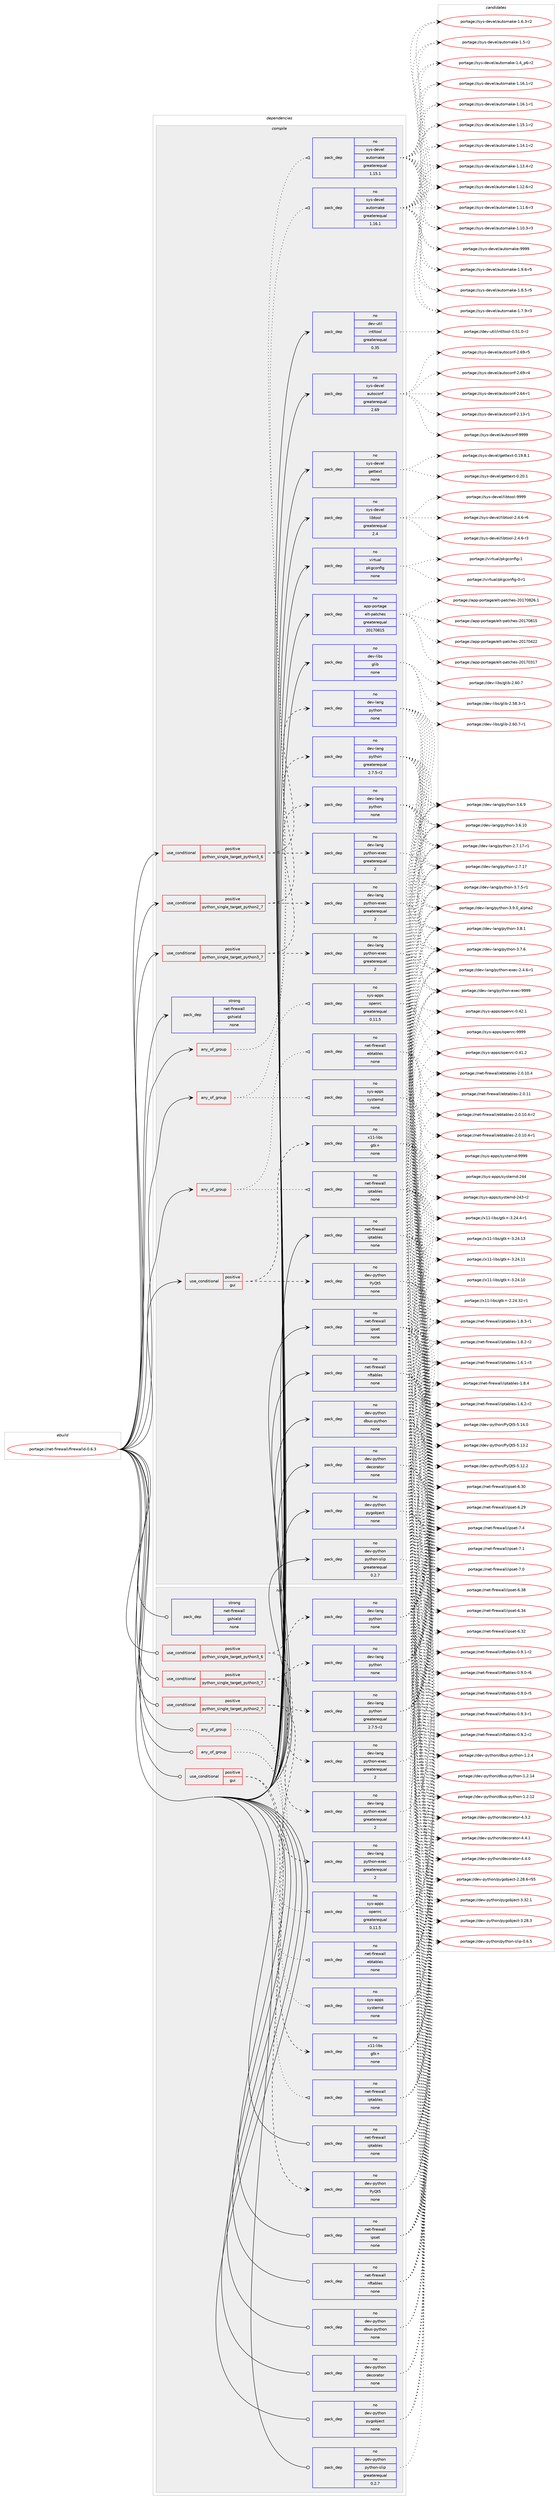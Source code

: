 digraph prolog {

# *************
# Graph options
# *************

newrank=true;
concentrate=true;
compound=true;
graph [rankdir=LR,fontname=Helvetica,fontsize=10,ranksep=1.5];#, ranksep=2.5, nodesep=0.2];
edge  [arrowhead=vee];
node  [fontname=Helvetica,fontsize=10];

# **********
# The ebuild
# **********

subgraph cluster_leftcol {
color=gray;
rank=same;
label=<<i>ebuild</i>>;
id [label="portage://net-firewall/firewalld-0.6.3", color=red, width=4, href="../net-firewall/firewalld-0.6.3.svg"];
}

# ****************
# The dependencies
# ****************

subgraph cluster_midcol {
color=gray;
label=<<i>dependencies</i>>;
subgraph cluster_compile {
fillcolor="#eeeeee";
style=filled;
label=<<i>compile</i>>;
subgraph any2424 {
dependency160076 [label=<<TABLE BORDER="0" CELLBORDER="1" CELLSPACING="0" CELLPADDING="4"><TR><TD CELLPADDING="10">any_of_group</TD></TR></TABLE>>, shape=none, color=red];subgraph pack123571 {
dependency160077 [label=<<TABLE BORDER="0" CELLBORDER="1" CELLSPACING="0" CELLPADDING="4" WIDTH="220"><TR><TD ROWSPAN="6" CELLPADDING="30">pack_dep</TD></TR><TR><TD WIDTH="110">no</TD></TR><TR><TD>net-firewall</TD></TR><TR><TD>ebtables</TD></TR><TR><TD>none</TD></TR><TR><TD></TD></TR></TABLE>>, shape=none, color=blue];
}
dependency160076:e -> dependency160077:w [weight=20,style="dotted",arrowhead="oinv"];
subgraph pack123572 {
dependency160078 [label=<<TABLE BORDER="0" CELLBORDER="1" CELLSPACING="0" CELLPADDING="4" WIDTH="220"><TR><TD ROWSPAN="6" CELLPADDING="30">pack_dep</TD></TR><TR><TD WIDTH="110">no</TD></TR><TR><TD>net-firewall</TD></TR><TR><TD>iptables</TD></TR><TR><TD>none</TD></TR><TR><TD></TD></TR></TABLE>>, shape=none, color=blue];
}
dependency160076:e -> dependency160078:w [weight=20,style="dotted",arrowhead="oinv"];
}
id:e -> dependency160076:w [weight=20,style="solid",arrowhead="vee"];
subgraph any2425 {
dependency160079 [label=<<TABLE BORDER="0" CELLBORDER="1" CELLSPACING="0" CELLPADDING="4"><TR><TD CELLPADDING="10">any_of_group</TD></TR></TABLE>>, shape=none, color=red];subgraph pack123573 {
dependency160080 [label=<<TABLE BORDER="0" CELLBORDER="1" CELLSPACING="0" CELLPADDING="4" WIDTH="220"><TR><TD ROWSPAN="6" CELLPADDING="30">pack_dep</TD></TR><TR><TD WIDTH="110">no</TD></TR><TR><TD>sys-apps</TD></TR><TR><TD>openrc</TD></TR><TR><TD>greaterequal</TD></TR><TR><TD>0.11.5</TD></TR></TABLE>>, shape=none, color=blue];
}
dependency160079:e -> dependency160080:w [weight=20,style="dotted",arrowhead="oinv"];
subgraph pack123574 {
dependency160081 [label=<<TABLE BORDER="0" CELLBORDER="1" CELLSPACING="0" CELLPADDING="4" WIDTH="220"><TR><TD ROWSPAN="6" CELLPADDING="30">pack_dep</TD></TR><TR><TD WIDTH="110">no</TD></TR><TR><TD>sys-apps</TD></TR><TR><TD>systemd</TD></TR><TR><TD>none</TD></TR><TR><TD></TD></TR></TABLE>>, shape=none, color=blue];
}
dependency160079:e -> dependency160081:w [weight=20,style="dotted",arrowhead="oinv"];
}
id:e -> dependency160079:w [weight=20,style="solid",arrowhead="vee"];
subgraph any2426 {
dependency160082 [label=<<TABLE BORDER="0" CELLBORDER="1" CELLSPACING="0" CELLPADDING="4"><TR><TD CELLPADDING="10">any_of_group</TD></TR></TABLE>>, shape=none, color=red];subgraph pack123575 {
dependency160083 [label=<<TABLE BORDER="0" CELLBORDER="1" CELLSPACING="0" CELLPADDING="4" WIDTH="220"><TR><TD ROWSPAN="6" CELLPADDING="30">pack_dep</TD></TR><TR><TD WIDTH="110">no</TD></TR><TR><TD>sys-devel</TD></TR><TR><TD>automake</TD></TR><TR><TD>greaterequal</TD></TR><TR><TD>1.16.1</TD></TR></TABLE>>, shape=none, color=blue];
}
dependency160082:e -> dependency160083:w [weight=20,style="dotted",arrowhead="oinv"];
subgraph pack123576 {
dependency160084 [label=<<TABLE BORDER="0" CELLBORDER="1" CELLSPACING="0" CELLPADDING="4" WIDTH="220"><TR><TD ROWSPAN="6" CELLPADDING="30">pack_dep</TD></TR><TR><TD WIDTH="110">no</TD></TR><TR><TD>sys-devel</TD></TR><TR><TD>automake</TD></TR><TR><TD>greaterequal</TD></TR><TR><TD>1.15.1</TD></TR></TABLE>>, shape=none, color=blue];
}
dependency160082:e -> dependency160084:w [weight=20,style="dotted",arrowhead="oinv"];
}
id:e -> dependency160082:w [weight=20,style="solid",arrowhead="vee"];
subgraph cond33934 {
dependency160085 [label=<<TABLE BORDER="0" CELLBORDER="1" CELLSPACING="0" CELLPADDING="4"><TR><TD ROWSPAN="3" CELLPADDING="10">use_conditional</TD></TR><TR><TD>positive</TD></TR><TR><TD>gui</TD></TR></TABLE>>, shape=none, color=red];
subgraph pack123577 {
dependency160086 [label=<<TABLE BORDER="0" CELLBORDER="1" CELLSPACING="0" CELLPADDING="4" WIDTH="220"><TR><TD ROWSPAN="6" CELLPADDING="30">pack_dep</TD></TR><TR><TD WIDTH="110">no</TD></TR><TR><TD>x11-libs</TD></TR><TR><TD>gtk+</TD></TR><TR><TD>none</TD></TR><TR><TD></TD></TR></TABLE>>, shape=none, color=blue];
}
dependency160085:e -> dependency160086:w [weight=20,style="dashed",arrowhead="vee"];
subgraph pack123578 {
dependency160087 [label=<<TABLE BORDER="0" CELLBORDER="1" CELLSPACING="0" CELLPADDING="4" WIDTH="220"><TR><TD ROWSPAN="6" CELLPADDING="30">pack_dep</TD></TR><TR><TD WIDTH="110">no</TD></TR><TR><TD>dev-python</TD></TR><TR><TD>PyQt5</TD></TR><TR><TD>none</TD></TR><TR><TD></TD></TR></TABLE>>, shape=none, color=blue];
}
dependency160085:e -> dependency160087:w [weight=20,style="dashed",arrowhead="vee"];
}
id:e -> dependency160085:w [weight=20,style="solid",arrowhead="vee"];
subgraph cond33935 {
dependency160088 [label=<<TABLE BORDER="0" CELLBORDER="1" CELLSPACING="0" CELLPADDING="4"><TR><TD ROWSPAN="3" CELLPADDING="10">use_conditional</TD></TR><TR><TD>positive</TD></TR><TR><TD>python_single_target_python2_7</TD></TR></TABLE>>, shape=none, color=red];
subgraph pack123579 {
dependency160089 [label=<<TABLE BORDER="0" CELLBORDER="1" CELLSPACING="0" CELLPADDING="4" WIDTH="220"><TR><TD ROWSPAN="6" CELLPADDING="30">pack_dep</TD></TR><TR><TD WIDTH="110">no</TD></TR><TR><TD>dev-lang</TD></TR><TR><TD>python</TD></TR><TR><TD>greaterequal</TD></TR><TR><TD>2.7.5-r2</TD></TR></TABLE>>, shape=none, color=blue];
}
dependency160088:e -> dependency160089:w [weight=20,style="dashed",arrowhead="vee"];
subgraph pack123580 {
dependency160090 [label=<<TABLE BORDER="0" CELLBORDER="1" CELLSPACING="0" CELLPADDING="4" WIDTH="220"><TR><TD ROWSPAN="6" CELLPADDING="30">pack_dep</TD></TR><TR><TD WIDTH="110">no</TD></TR><TR><TD>dev-lang</TD></TR><TR><TD>python-exec</TD></TR><TR><TD>greaterequal</TD></TR><TR><TD>2</TD></TR></TABLE>>, shape=none, color=blue];
}
dependency160088:e -> dependency160090:w [weight=20,style="dashed",arrowhead="vee"];
}
id:e -> dependency160088:w [weight=20,style="solid",arrowhead="vee"];
subgraph cond33936 {
dependency160091 [label=<<TABLE BORDER="0" CELLBORDER="1" CELLSPACING="0" CELLPADDING="4"><TR><TD ROWSPAN="3" CELLPADDING="10">use_conditional</TD></TR><TR><TD>positive</TD></TR><TR><TD>python_single_target_python3_6</TD></TR></TABLE>>, shape=none, color=red];
subgraph pack123581 {
dependency160092 [label=<<TABLE BORDER="0" CELLBORDER="1" CELLSPACING="0" CELLPADDING="4" WIDTH="220"><TR><TD ROWSPAN="6" CELLPADDING="30">pack_dep</TD></TR><TR><TD WIDTH="110">no</TD></TR><TR><TD>dev-lang</TD></TR><TR><TD>python</TD></TR><TR><TD>none</TD></TR><TR><TD></TD></TR></TABLE>>, shape=none, color=blue];
}
dependency160091:e -> dependency160092:w [weight=20,style="dashed",arrowhead="vee"];
subgraph pack123582 {
dependency160093 [label=<<TABLE BORDER="0" CELLBORDER="1" CELLSPACING="0" CELLPADDING="4" WIDTH="220"><TR><TD ROWSPAN="6" CELLPADDING="30">pack_dep</TD></TR><TR><TD WIDTH="110">no</TD></TR><TR><TD>dev-lang</TD></TR><TR><TD>python-exec</TD></TR><TR><TD>greaterequal</TD></TR><TR><TD>2</TD></TR></TABLE>>, shape=none, color=blue];
}
dependency160091:e -> dependency160093:w [weight=20,style="dashed",arrowhead="vee"];
}
id:e -> dependency160091:w [weight=20,style="solid",arrowhead="vee"];
subgraph cond33937 {
dependency160094 [label=<<TABLE BORDER="0" CELLBORDER="1" CELLSPACING="0" CELLPADDING="4"><TR><TD ROWSPAN="3" CELLPADDING="10">use_conditional</TD></TR><TR><TD>positive</TD></TR><TR><TD>python_single_target_python3_7</TD></TR></TABLE>>, shape=none, color=red];
subgraph pack123583 {
dependency160095 [label=<<TABLE BORDER="0" CELLBORDER="1" CELLSPACING="0" CELLPADDING="4" WIDTH="220"><TR><TD ROWSPAN="6" CELLPADDING="30">pack_dep</TD></TR><TR><TD WIDTH="110">no</TD></TR><TR><TD>dev-lang</TD></TR><TR><TD>python</TD></TR><TR><TD>none</TD></TR><TR><TD></TD></TR></TABLE>>, shape=none, color=blue];
}
dependency160094:e -> dependency160095:w [weight=20,style="dashed",arrowhead="vee"];
subgraph pack123584 {
dependency160096 [label=<<TABLE BORDER="0" CELLBORDER="1" CELLSPACING="0" CELLPADDING="4" WIDTH="220"><TR><TD ROWSPAN="6" CELLPADDING="30">pack_dep</TD></TR><TR><TD WIDTH="110">no</TD></TR><TR><TD>dev-lang</TD></TR><TR><TD>python-exec</TD></TR><TR><TD>greaterequal</TD></TR><TR><TD>2</TD></TR></TABLE>>, shape=none, color=blue];
}
dependency160094:e -> dependency160096:w [weight=20,style="dashed",arrowhead="vee"];
}
id:e -> dependency160094:w [weight=20,style="solid",arrowhead="vee"];
subgraph pack123585 {
dependency160097 [label=<<TABLE BORDER="0" CELLBORDER="1" CELLSPACING="0" CELLPADDING="4" WIDTH="220"><TR><TD ROWSPAN="6" CELLPADDING="30">pack_dep</TD></TR><TR><TD WIDTH="110">no</TD></TR><TR><TD>app-portage</TD></TR><TR><TD>elt-patches</TD></TR><TR><TD>greaterequal</TD></TR><TR><TD>20170815</TD></TR></TABLE>>, shape=none, color=blue];
}
id:e -> dependency160097:w [weight=20,style="solid",arrowhead="vee"];
subgraph pack123586 {
dependency160098 [label=<<TABLE BORDER="0" CELLBORDER="1" CELLSPACING="0" CELLPADDING="4" WIDTH="220"><TR><TD ROWSPAN="6" CELLPADDING="30">pack_dep</TD></TR><TR><TD WIDTH="110">no</TD></TR><TR><TD>dev-libs</TD></TR><TR><TD>glib</TD></TR><TR><TD>none</TD></TR><TR><TD></TD></TR></TABLE>>, shape=none, color=blue];
}
id:e -> dependency160098:w [weight=20,style="solid",arrowhead="vee"];
subgraph pack123587 {
dependency160099 [label=<<TABLE BORDER="0" CELLBORDER="1" CELLSPACING="0" CELLPADDING="4" WIDTH="220"><TR><TD ROWSPAN="6" CELLPADDING="30">pack_dep</TD></TR><TR><TD WIDTH="110">no</TD></TR><TR><TD>dev-python</TD></TR><TR><TD>dbus-python</TD></TR><TR><TD>none</TD></TR><TR><TD></TD></TR></TABLE>>, shape=none, color=blue];
}
id:e -> dependency160099:w [weight=20,style="solid",arrowhead="vee"];
subgraph pack123588 {
dependency160100 [label=<<TABLE BORDER="0" CELLBORDER="1" CELLSPACING="0" CELLPADDING="4" WIDTH="220"><TR><TD ROWSPAN="6" CELLPADDING="30">pack_dep</TD></TR><TR><TD WIDTH="110">no</TD></TR><TR><TD>dev-python</TD></TR><TR><TD>decorator</TD></TR><TR><TD>none</TD></TR><TR><TD></TD></TR></TABLE>>, shape=none, color=blue];
}
id:e -> dependency160100:w [weight=20,style="solid",arrowhead="vee"];
subgraph pack123589 {
dependency160101 [label=<<TABLE BORDER="0" CELLBORDER="1" CELLSPACING="0" CELLPADDING="4" WIDTH="220"><TR><TD ROWSPAN="6" CELLPADDING="30">pack_dep</TD></TR><TR><TD WIDTH="110">no</TD></TR><TR><TD>dev-python</TD></TR><TR><TD>pygobject</TD></TR><TR><TD>none</TD></TR><TR><TD></TD></TR></TABLE>>, shape=none, color=blue];
}
id:e -> dependency160101:w [weight=20,style="solid",arrowhead="vee"];
subgraph pack123590 {
dependency160102 [label=<<TABLE BORDER="0" CELLBORDER="1" CELLSPACING="0" CELLPADDING="4" WIDTH="220"><TR><TD ROWSPAN="6" CELLPADDING="30">pack_dep</TD></TR><TR><TD WIDTH="110">no</TD></TR><TR><TD>dev-python</TD></TR><TR><TD>python-slip</TD></TR><TR><TD>greaterequal</TD></TR><TR><TD>0.2.7</TD></TR></TABLE>>, shape=none, color=blue];
}
id:e -> dependency160102:w [weight=20,style="solid",arrowhead="vee"];
subgraph pack123591 {
dependency160103 [label=<<TABLE BORDER="0" CELLBORDER="1" CELLSPACING="0" CELLPADDING="4" WIDTH="220"><TR><TD ROWSPAN="6" CELLPADDING="30">pack_dep</TD></TR><TR><TD WIDTH="110">no</TD></TR><TR><TD>dev-util</TD></TR><TR><TD>intltool</TD></TR><TR><TD>greaterequal</TD></TR><TR><TD>0.35</TD></TR></TABLE>>, shape=none, color=blue];
}
id:e -> dependency160103:w [weight=20,style="solid",arrowhead="vee"];
subgraph pack123592 {
dependency160104 [label=<<TABLE BORDER="0" CELLBORDER="1" CELLSPACING="0" CELLPADDING="4" WIDTH="220"><TR><TD ROWSPAN="6" CELLPADDING="30">pack_dep</TD></TR><TR><TD WIDTH="110">no</TD></TR><TR><TD>net-firewall</TD></TR><TR><TD>ipset</TD></TR><TR><TD>none</TD></TR><TR><TD></TD></TR></TABLE>>, shape=none, color=blue];
}
id:e -> dependency160104:w [weight=20,style="solid",arrowhead="vee"];
subgraph pack123593 {
dependency160105 [label=<<TABLE BORDER="0" CELLBORDER="1" CELLSPACING="0" CELLPADDING="4" WIDTH="220"><TR><TD ROWSPAN="6" CELLPADDING="30">pack_dep</TD></TR><TR><TD WIDTH="110">no</TD></TR><TR><TD>net-firewall</TD></TR><TR><TD>iptables</TD></TR><TR><TD>none</TD></TR><TR><TD></TD></TR></TABLE>>, shape=none, color=blue];
}
id:e -> dependency160105:w [weight=20,style="solid",arrowhead="vee"];
subgraph pack123594 {
dependency160106 [label=<<TABLE BORDER="0" CELLBORDER="1" CELLSPACING="0" CELLPADDING="4" WIDTH="220"><TR><TD ROWSPAN="6" CELLPADDING="30">pack_dep</TD></TR><TR><TD WIDTH="110">no</TD></TR><TR><TD>net-firewall</TD></TR><TR><TD>nftables</TD></TR><TR><TD>none</TD></TR><TR><TD></TD></TR></TABLE>>, shape=none, color=blue];
}
id:e -> dependency160106:w [weight=20,style="solid",arrowhead="vee"];
subgraph pack123595 {
dependency160107 [label=<<TABLE BORDER="0" CELLBORDER="1" CELLSPACING="0" CELLPADDING="4" WIDTH="220"><TR><TD ROWSPAN="6" CELLPADDING="30">pack_dep</TD></TR><TR><TD WIDTH="110">no</TD></TR><TR><TD>sys-devel</TD></TR><TR><TD>autoconf</TD></TR><TR><TD>greaterequal</TD></TR><TR><TD>2.69</TD></TR></TABLE>>, shape=none, color=blue];
}
id:e -> dependency160107:w [weight=20,style="solid",arrowhead="vee"];
subgraph pack123596 {
dependency160108 [label=<<TABLE BORDER="0" CELLBORDER="1" CELLSPACING="0" CELLPADDING="4" WIDTH="220"><TR><TD ROWSPAN="6" CELLPADDING="30">pack_dep</TD></TR><TR><TD WIDTH="110">no</TD></TR><TR><TD>sys-devel</TD></TR><TR><TD>gettext</TD></TR><TR><TD>none</TD></TR><TR><TD></TD></TR></TABLE>>, shape=none, color=blue];
}
id:e -> dependency160108:w [weight=20,style="solid",arrowhead="vee"];
subgraph pack123597 {
dependency160109 [label=<<TABLE BORDER="0" CELLBORDER="1" CELLSPACING="0" CELLPADDING="4" WIDTH="220"><TR><TD ROWSPAN="6" CELLPADDING="30">pack_dep</TD></TR><TR><TD WIDTH="110">no</TD></TR><TR><TD>sys-devel</TD></TR><TR><TD>libtool</TD></TR><TR><TD>greaterequal</TD></TR><TR><TD>2.4</TD></TR></TABLE>>, shape=none, color=blue];
}
id:e -> dependency160109:w [weight=20,style="solid",arrowhead="vee"];
subgraph pack123598 {
dependency160110 [label=<<TABLE BORDER="0" CELLBORDER="1" CELLSPACING="0" CELLPADDING="4" WIDTH="220"><TR><TD ROWSPAN="6" CELLPADDING="30">pack_dep</TD></TR><TR><TD WIDTH="110">no</TD></TR><TR><TD>virtual</TD></TR><TR><TD>pkgconfig</TD></TR><TR><TD>none</TD></TR><TR><TD></TD></TR></TABLE>>, shape=none, color=blue];
}
id:e -> dependency160110:w [weight=20,style="solid",arrowhead="vee"];
subgraph pack123599 {
dependency160111 [label=<<TABLE BORDER="0" CELLBORDER="1" CELLSPACING="0" CELLPADDING="4" WIDTH="220"><TR><TD ROWSPAN="6" CELLPADDING="30">pack_dep</TD></TR><TR><TD WIDTH="110">strong</TD></TR><TR><TD>net-firewall</TD></TR><TR><TD>gshield</TD></TR><TR><TD>none</TD></TR><TR><TD></TD></TR></TABLE>>, shape=none, color=blue];
}
id:e -> dependency160111:w [weight=20,style="solid",arrowhead="vee"];
}
subgraph cluster_compileandrun {
fillcolor="#eeeeee";
style=filled;
label=<<i>compile and run</i>>;
}
subgraph cluster_run {
fillcolor="#eeeeee";
style=filled;
label=<<i>run</i>>;
subgraph any2427 {
dependency160112 [label=<<TABLE BORDER="0" CELLBORDER="1" CELLSPACING="0" CELLPADDING="4"><TR><TD CELLPADDING="10">any_of_group</TD></TR></TABLE>>, shape=none, color=red];subgraph pack123600 {
dependency160113 [label=<<TABLE BORDER="0" CELLBORDER="1" CELLSPACING="0" CELLPADDING="4" WIDTH="220"><TR><TD ROWSPAN="6" CELLPADDING="30">pack_dep</TD></TR><TR><TD WIDTH="110">no</TD></TR><TR><TD>net-firewall</TD></TR><TR><TD>ebtables</TD></TR><TR><TD>none</TD></TR><TR><TD></TD></TR></TABLE>>, shape=none, color=blue];
}
dependency160112:e -> dependency160113:w [weight=20,style="dotted",arrowhead="oinv"];
subgraph pack123601 {
dependency160114 [label=<<TABLE BORDER="0" CELLBORDER="1" CELLSPACING="0" CELLPADDING="4" WIDTH="220"><TR><TD ROWSPAN="6" CELLPADDING="30">pack_dep</TD></TR><TR><TD WIDTH="110">no</TD></TR><TR><TD>net-firewall</TD></TR><TR><TD>iptables</TD></TR><TR><TD>none</TD></TR><TR><TD></TD></TR></TABLE>>, shape=none, color=blue];
}
dependency160112:e -> dependency160114:w [weight=20,style="dotted",arrowhead="oinv"];
}
id:e -> dependency160112:w [weight=20,style="solid",arrowhead="odot"];
subgraph any2428 {
dependency160115 [label=<<TABLE BORDER="0" CELLBORDER="1" CELLSPACING="0" CELLPADDING="4"><TR><TD CELLPADDING="10">any_of_group</TD></TR></TABLE>>, shape=none, color=red];subgraph pack123602 {
dependency160116 [label=<<TABLE BORDER="0" CELLBORDER="1" CELLSPACING="0" CELLPADDING="4" WIDTH="220"><TR><TD ROWSPAN="6" CELLPADDING="30">pack_dep</TD></TR><TR><TD WIDTH="110">no</TD></TR><TR><TD>sys-apps</TD></TR><TR><TD>openrc</TD></TR><TR><TD>greaterequal</TD></TR><TR><TD>0.11.5</TD></TR></TABLE>>, shape=none, color=blue];
}
dependency160115:e -> dependency160116:w [weight=20,style="dotted",arrowhead="oinv"];
subgraph pack123603 {
dependency160117 [label=<<TABLE BORDER="0" CELLBORDER="1" CELLSPACING="0" CELLPADDING="4" WIDTH="220"><TR><TD ROWSPAN="6" CELLPADDING="30">pack_dep</TD></TR><TR><TD WIDTH="110">no</TD></TR><TR><TD>sys-apps</TD></TR><TR><TD>systemd</TD></TR><TR><TD>none</TD></TR><TR><TD></TD></TR></TABLE>>, shape=none, color=blue];
}
dependency160115:e -> dependency160117:w [weight=20,style="dotted",arrowhead="oinv"];
}
id:e -> dependency160115:w [weight=20,style="solid",arrowhead="odot"];
subgraph cond33938 {
dependency160118 [label=<<TABLE BORDER="0" CELLBORDER="1" CELLSPACING="0" CELLPADDING="4"><TR><TD ROWSPAN="3" CELLPADDING="10">use_conditional</TD></TR><TR><TD>positive</TD></TR><TR><TD>gui</TD></TR></TABLE>>, shape=none, color=red];
subgraph pack123604 {
dependency160119 [label=<<TABLE BORDER="0" CELLBORDER="1" CELLSPACING="0" CELLPADDING="4" WIDTH="220"><TR><TD ROWSPAN="6" CELLPADDING="30">pack_dep</TD></TR><TR><TD WIDTH="110">no</TD></TR><TR><TD>x11-libs</TD></TR><TR><TD>gtk+</TD></TR><TR><TD>none</TD></TR><TR><TD></TD></TR></TABLE>>, shape=none, color=blue];
}
dependency160118:e -> dependency160119:w [weight=20,style="dashed",arrowhead="vee"];
subgraph pack123605 {
dependency160120 [label=<<TABLE BORDER="0" CELLBORDER="1" CELLSPACING="0" CELLPADDING="4" WIDTH="220"><TR><TD ROWSPAN="6" CELLPADDING="30">pack_dep</TD></TR><TR><TD WIDTH="110">no</TD></TR><TR><TD>dev-python</TD></TR><TR><TD>PyQt5</TD></TR><TR><TD>none</TD></TR><TR><TD></TD></TR></TABLE>>, shape=none, color=blue];
}
dependency160118:e -> dependency160120:w [weight=20,style="dashed",arrowhead="vee"];
}
id:e -> dependency160118:w [weight=20,style="solid",arrowhead="odot"];
subgraph cond33939 {
dependency160121 [label=<<TABLE BORDER="0" CELLBORDER="1" CELLSPACING="0" CELLPADDING="4"><TR><TD ROWSPAN="3" CELLPADDING="10">use_conditional</TD></TR><TR><TD>positive</TD></TR><TR><TD>python_single_target_python2_7</TD></TR></TABLE>>, shape=none, color=red];
subgraph pack123606 {
dependency160122 [label=<<TABLE BORDER="0" CELLBORDER="1" CELLSPACING="0" CELLPADDING="4" WIDTH="220"><TR><TD ROWSPAN="6" CELLPADDING="30">pack_dep</TD></TR><TR><TD WIDTH="110">no</TD></TR><TR><TD>dev-lang</TD></TR><TR><TD>python</TD></TR><TR><TD>greaterequal</TD></TR><TR><TD>2.7.5-r2</TD></TR></TABLE>>, shape=none, color=blue];
}
dependency160121:e -> dependency160122:w [weight=20,style="dashed",arrowhead="vee"];
subgraph pack123607 {
dependency160123 [label=<<TABLE BORDER="0" CELLBORDER="1" CELLSPACING="0" CELLPADDING="4" WIDTH="220"><TR><TD ROWSPAN="6" CELLPADDING="30">pack_dep</TD></TR><TR><TD WIDTH="110">no</TD></TR><TR><TD>dev-lang</TD></TR><TR><TD>python-exec</TD></TR><TR><TD>greaterequal</TD></TR><TR><TD>2</TD></TR></TABLE>>, shape=none, color=blue];
}
dependency160121:e -> dependency160123:w [weight=20,style="dashed",arrowhead="vee"];
}
id:e -> dependency160121:w [weight=20,style="solid",arrowhead="odot"];
subgraph cond33940 {
dependency160124 [label=<<TABLE BORDER="0" CELLBORDER="1" CELLSPACING="0" CELLPADDING="4"><TR><TD ROWSPAN="3" CELLPADDING="10">use_conditional</TD></TR><TR><TD>positive</TD></TR><TR><TD>python_single_target_python3_6</TD></TR></TABLE>>, shape=none, color=red];
subgraph pack123608 {
dependency160125 [label=<<TABLE BORDER="0" CELLBORDER="1" CELLSPACING="0" CELLPADDING="4" WIDTH="220"><TR><TD ROWSPAN="6" CELLPADDING="30">pack_dep</TD></TR><TR><TD WIDTH="110">no</TD></TR><TR><TD>dev-lang</TD></TR><TR><TD>python</TD></TR><TR><TD>none</TD></TR><TR><TD></TD></TR></TABLE>>, shape=none, color=blue];
}
dependency160124:e -> dependency160125:w [weight=20,style="dashed",arrowhead="vee"];
subgraph pack123609 {
dependency160126 [label=<<TABLE BORDER="0" CELLBORDER="1" CELLSPACING="0" CELLPADDING="4" WIDTH="220"><TR><TD ROWSPAN="6" CELLPADDING="30">pack_dep</TD></TR><TR><TD WIDTH="110">no</TD></TR><TR><TD>dev-lang</TD></TR><TR><TD>python-exec</TD></TR><TR><TD>greaterequal</TD></TR><TR><TD>2</TD></TR></TABLE>>, shape=none, color=blue];
}
dependency160124:e -> dependency160126:w [weight=20,style="dashed",arrowhead="vee"];
}
id:e -> dependency160124:w [weight=20,style="solid",arrowhead="odot"];
subgraph cond33941 {
dependency160127 [label=<<TABLE BORDER="0" CELLBORDER="1" CELLSPACING="0" CELLPADDING="4"><TR><TD ROWSPAN="3" CELLPADDING="10">use_conditional</TD></TR><TR><TD>positive</TD></TR><TR><TD>python_single_target_python3_7</TD></TR></TABLE>>, shape=none, color=red];
subgraph pack123610 {
dependency160128 [label=<<TABLE BORDER="0" CELLBORDER="1" CELLSPACING="0" CELLPADDING="4" WIDTH="220"><TR><TD ROWSPAN="6" CELLPADDING="30">pack_dep</TD></TR><TR><TD WIDTH="110">no</TD></TR><TR><TD>dev-lang</TD></TR><TR><TD>python</TD></TR><TR><TD>none</TD></TR><TR><TD></TD></TR></TABLE>>, shape=none, color=blue];
}
dependency160127:e -> dependency160128:w [weight=20,style="dashed",arrowhead="vee"];
subgraph pack123611 {
dependency160129 [label=<<TABLE BORDER="0" CELLBORDER="1" CELLSPACING="0" CELLPADDING="4" WIDTH="220"><TR><TD ROWSPAN="6" CELLPADDING="30">pack_dep</TD></TR><TR><TD WIDTH="110">no</TD></TR><TR><TD>dev-lang</TD></TR><TR><TD>python-exec</TD></TR><TR><TD>greaterequal</TD></TR><TR><TD>2</TD></TR></TABLE>>, shape=none, color=blue];
}
dependency160127:e -> dependency160129:w [weight=20,style="dashed",arrowhead="vee"];
}
id:e -> dependency160127:w [weight=20,style="solid",arrowhead="odot"];
subgraph pack123612 {
dependency160130 [label=<<TABLE BORDER="0" CELLBORDER="1" CELLSPACING="0" CELLPADDING="4" WIDTH="220"><TR><TD ROWSPAN="6" CELLPADDING="30">pack_dep</TD></TR><TR><TD WIDTH="110">no</TD></TR><TR><TD>dev-python</TD></TR><TR><TD>dbus-python</TD></TR><TR><TD>none</TD></TR><TR><TD></TD></TR></TABLE>>, shape=none, color=blue];
}
id:e -> dependency160130:w [weight=20,style="solid",arrowhead="odot"];
subgraph pack123613 {
dependency160131 [label=<<TABLE BORDER="0" CELLBORDER="1" CELLSPACING="0" CELLPADDING="4" WIDTH="220"><TR><TD ROWSPAN="6" CELLPADDING="30">pack_dep</TD></TR><TR><TD WIDTH="110">no</TD></TR><TR><TD>dev-python</TD></TR><TR><TD>decorator</TD></TR><TR><TD>none</TD></TR><TR><TD></TD></TR></TABLE>>, shape=none, color=blue];
}
id:e -> dependency160131:w [weight=20,style="solid",arrowhead="odot"];
subgraph pack123614 {
dependency160132 [label=<<TABLE BORDER="0" CELLBORDER="1" CELLSPACING="0" CELLPADDING="4" WIDTH="220"><TR><TD ROWSPAN="6" CELLPADDING="30">pack_dep</TD></TR><TR><TD WIDTH="110">no</TD></TR><TR><TD>dev-python</TD></TR><TR><TD>pygobject</TD></TR><TR><TD>none</TD></TR><TR><TD></TD></TR></TABLE>>, shape=none, color=blue];
}
id:e -> dependency160132:w [weight=20,style="solid",arrowhead="odot"];
subgraph pack123615 {
dependency160133 [label=<<TABLE BORDER="0" CELLBORDER="1" CELLSPACING="0" CELLPADDING="4" WIDTH="220"><TR><TD ROWSPAN="6" CELLPADDING="30">pack_dep</TD></TR><TR><TD WIDTH="110">no</TD></TR><TR><TD>dev-python</TD></TR><TR><TD>python-slip</TD></TR><TR><TD>greaterequal</TD></TR><TR><TD>0.2.7</TD></TR></TABLE>>, shape=none, color=blue];
}
id:e -> dependency160133:w [weight=20,style="solid",arrowhead="odot"];
subgraph pack123616 {
dependency160134 [label=<<TABLE BORDER="0" CELLBORDER="1" CELLSPACING="0" CELLPADDING="4" WIDTH="220"><TR><TD ROWSPAN="6" CELLPADDING="30">pack_dep</TD></TR><TR><TD WIDTH="110">no</TD></TR><TR><TD>net-firewall</TD></TR><TR><TD>ipset</TD></TR><TR><TD>none</TD></TR><TR><TD></TD></TR></TABLE>>, shape=none, color=blue];
}
id:e -> dependency160134:w [weight=20,style="solid",arrowhead="odot"];
subgraph pack123617 {
dependency160135 [label=<<TABLE BORDER="0" CELLBORDER="1" CELLSPACING="0" CELLPADDING="4" WIDTH="220"><TR><TD ROWSPAN="6" CELLPADDING="30">pack_dep</TD></TR><TR><TD WIDTH="110">no</TD></TR><TR><TD>net-firewall</TD></TR><TR><TD>iptables</TD></TR><TR><TD>none</TD></TR><TR><TD></TD></TR></TABLE>>, shape=none, color=blue];
}
id:e -> dependency160135:w [weight=20,style="solid",arrowhead="odot"];
subgraph pack123618 {
dependency160136 [label=<<TABLE BORDER="0" CELLBORDER="1" CELLSPACING="0" CELLPADDING="4" WIDTH="220"><TR><TD ROWSPAN="6" CELLPADDING="30">pack_dep</TD></TR><TR><TD WIDTH="110">no</TD></TR><TR><TD>net-firewall</TD></TR><TR><TD>nftables</TD></TR><TR><TD>none</TD></TR><TR><TD></TD></TR></TABLE>>, shape=none, color=blue];
}
id:e -> dependency160136:w [weight=20,style="solid",arrowhead="odot"];
subgraph pack123619 {
dependency160137 [label=<<TABLE BORDER="0" CELLBORDER="1" CELLSPACING="0" CELLPADDING="4" WIDTH="220"><TR><TD ROWSPAN="6" CELLPADDING="30">pack_dep</TD></TR><TR><TD WIDTH="110">strong</TD></TR><TR><TD>net-firewall</TD></TR><TR><TD>gshield</TD></TR><TR><TD>none</TD></TR><TR><TD></TD></TR></TABLE>>, shape=none, color=blue];
}
id:e -> dependency160137:w [weight=20,style="solid",arrowhead="odot"];
}
}

# **************
# The candidates
# **************

subgraph cluster_choices {
rank=same;
color=gray;
label=<<i>candidates</i>>;

subgraph choice123571 {
color=black;
nodesep=1;
choice11010111645102105114101119971081084710198116979810810111545504648464949 [label="portage://net-firewall/ebtables-2.0.11", color=red, width=4,href="../net-firewall/ebtables-2.0.11.svg"];
choice1101011164510210511410111997108108471019811697981081011154550464846494846524511450 [label="portage://net-firewall/ebtables-2.0.10.4-r2", color=red, width=4,href="../net-firewall/ebtables-2.0.10.4-r2.svg"];
choice1101011164510210511410111997108108471019811697981081011154550464846494846524511449 [label="portage://net-firewall/ebtables-2.0.10.4-r1", color=red, width=4,href="../net-firewall/ebtables-2.0.10.4-r1.svg"];
choice110101116451021051141011199710810847101981169798108101115455046484649484652 [label="portage://net-firewall/ebtables-2.0.10.4", color=red, width=4,href="../net-firewall/ebtables-2.0.10.4.svg"];
dependency160077:e -> choice11010111645102105114101119971081084710198116979810810111545504648464949:w [style=dotted,weight="100"];
dependency160077:e -> choice1101011164510210511410111997108108471019811697981081011154550464846494846524511450:w [style=dotted,weight="100"];
dependency160077:e -> choice1101011164510210511410111997108108471019811697981081011154550464846494846524511449:w [style=dotted,weight="100"];
dependency160077:e -> choice110101116451021051141011199710810847101981169798108101115455046484649484652:w [style=dotted,weight="100"];
}
subgraph choice123572 {
color=black;
nodesep=1;
choice1101011164510210511410111997108108471051121169798108101115454946564652 [label="portage://net-firewall/iptables-1.8.4", color=red, width=4,href="../net-firewall/iptables-1.8.4.svg"];
choice11010111645102105114101119971081084710511211697981081011154549465646514511449 [label="portage://net-firewall/iptables-1.8.3-r1", color=red, width=4,href="../net-firewall/iptables-1.8.3-r1.svg"];
choice11010111645102105114101119971081084710511211697981081011154549465646504511450 [label="portage://net-firewall/iptables-1.8.2-r2", color=red, width=4,href="../net-firewall/iptables-1.8.2-r2.svg"];
choice11010111645102105114101119971081084710511211697981081011154549465446504511450 [label="portage://net-firewall/iptables-1.6.2-r2", color=red, width=4,href="../net-firewall/iptables-1.6.2-r2.svg"];
choice11010111645102105114101119971081084710511211697981081011154549465446494511451 [label="portage://net-firewall/iptables-1.6.1-r3", color=red, width=4,href="../net-firewall/iptables-1.6.1-r3.svg"];
dependency160078:e -> choice1101011164510210511410111997108108471051121169798108101115454946564652:w [style=dotted,weight="100"];
dependency160078:e -> choice11010111645102105114101119971081084710511211697981081011154549465646514511449:w [style=dotted,weight="100"];
dependency160078:e -> choice11010111645102105114101119971081084710511211697981081011154549465646504511450:w [style=dotted,weight="100"];
dependency160078:e -> choice11010111645102105114101119971081084710511211697981081011154549465446504511450:w [style=dotted,weight="100"];
dependency160078:e -> choice11010111645102105114101119971081084710511211697981081011154549465446494511451:w [style=dotted,weight="100"];
}
subgraph choice123573 {
color=black;
nodesep=1;
choice115121115459711211211547111112101110114994557575757 [label="portage://sys-apps/openrc-9999", color=red, width=4,href="../sys-apps/openrc-9999.svg"];
choice1151211154597112112115471111121011101149945484652504649 [label="portage://sys-apps/openrc-0.42.1", color=red, width=4,href="../sys-apps/openrc-0.42.1.svg"];
choice1151211154597112112115471111121011101149945484652494650 [label="portage://sys-apps/openrc-0.41.2", color=red, width=4,href="../sys-apps/openrc-0.41.2.svg"];
dependency160080:e -> choice115121115459711211211547111112101110114994557575757:w [style=dotted,weight="100"];
dependency160080:e -> choice1151211154597112112115471111121011101149945484652504649:w [style=dotted,weight="100"];
dependency160080:e -> choice1151211154597112112115471111121011101149945484652494650:w [style=dotted,weight="100"];
}
subgraph choice123574 {
color=black;
nodesep=1;
choice1151211154597112112115471151211151161011091004557575757 [label="portage://sys-apps/systemd-9999", color=red, width=4,href="../sys-apps/systemd-9999.svg"];
choice11512111545971121121154711512111511610110910045505252 [label="portage://sys-apps/systemd-244", color=red, width=4,href="../sys-apps/systemd-244.svg"];
choice115121115459711211211547115121115116101109100455052514511450 [label="portage://sys-apps/systemd-243-r2", color=red, width=4,href="../sys-apps/systemd-243-r2.svg"];
dependency160081:e -> choice1151211154597112112115471151211151161011091004557575757:w [style=dotted,weight="100"];
dependency160081:e -> choice11512111545971121121154711512111511610110910045505252:w [style=dotted,weight="100"];
dependency160081:e -> choice115121115459711211211547115121115116101109100455052514511450:w [style=dotted,weight="100"];
}
subgraph choice123575 {
color=black;
nodesep=1;
choice115121115451001011181011084797117116111109971071014557575757 [label="portage://sys-devel/automake-9999", color=red, width=4,href="../sys-devel/automake-9999.svg"];
choice115121115451001011181011084797117116111109971071014549465746544511453 [label="portage://sys-devel/automake-1.9.6-r5", color=red, width=4,href="../sys-devel/automake-1.9.6-r5.svg"];
choice115121115451001011181011084797117116111109971071014549465646534511453 [label="portage://sys-devel/automake-1.8.5-r5", color=red, width=4,href="../sys-devel/automake-1.8.5-r5.svg"];
choice115121115451001011181011084797117116111109971071014549465546574511451 [label="portage://sys-devel/automake-1.7.9-r3", color=red, width=4,href="../sys-devel/automake-1.7.9-r3.svg"];
choice115121115451001011181011084797117116111109971071014549465446514511450 [label="portage://sys-devel/automake-1.6.3-r2", color=red, width=4,href="../sys-devel/automake-1.6.3-r2.svg"];
choice11512111545100101118101108479711711611110997107101454946534511450 [label="portage://sys-devel/automake-1.5-r2", color=red, width=4,href="../sys-devel/automake-1.5-r2.svg"];
choice115121115451001011181011084797117116111109971071014549465295112544511450 [label="portage://sys-devel/automake-1.4_p6-r2", color=red, width=4,href="../sys-devel/automake-1.4_p6-r2.svg"];
choice11512111545100101118101108479711711611110997107101454946495446494511450 [label="portage://sys-devel/automake-1.16.1-r2", color=red, width=4,href="../sys-devel/automake-1.16.1-r2.svg"];
choice11512111545100101118101108479711711611110997107101454946495446494511449 [label="portage://sys-devel/automake-1.16.1-r1", color=red, width=4,href="../sys-devel/automake-1.16.1-r1.svg"];
choice11512111545100101118101108479711711611110997107101454946495346494511450 [label="portage://sys-devel/automake-1.15.1-r2", color=red, width=4,href="../sys-devel/automake-1.15.1-r2.svg"];
choice11512111545100101118101108479711711611110997107101454946495246494511450 [label="portage://sys-devel/automake-1.14.1-r2", color=red, width=4,href="../sys-devel/automake-1.14.1-r2.svg"];
choice11512111545100101118101108479711711611110997107101454946495146524511450 [label="portage://sys-devel/automake-1.13.4-r2", color=red, width=4,href="../sys-devel/automake-1.13.4-r2.svg"];
choice11512111545100101118101108479711711611110997107101454946495046544511450 [label="portage://sys-devel/automake-1.12.6-r2", color=red, width=4,href="../sys-devel/automake-1.12.6-r2.svg"];
choice11512111545100101118101108479711711611110997107101454946494946544511451 [label="portage://sys-devel/automake-1.11.6-r3", color=red, width=4,href="../sys-devel/automake-1.11.6-r3.svg"];
choice11512111545100101118101108479711711611110997107101454946494846514511451 [label="portage://sys-devel/automake-1.10.3-r3", color=red, width=4,href="../sys-devel/automake-1.10.3-r3.svg"];
dependency160083:e -> choice115121115451001011181011084797117116111109971071014557575757:w [style=dotted,weight="100"];
dependency160083:e -> choice115121115451001011181011084797117116111109971071014549465746544511453:w [style=dotted,weight="100"];
dependency160083:e -> choice115121115451001011181011084797117116111109971071014549465646534511453:w [style=dotted,weight="100"];
dependency160083:e -> choice115121115451001011181011084797117116111109971071014549465546574511451:w [style=dotted,weight="100"];
dependency160083:e -> choice115121115451001011181011084797117116111109971071014549465446514511450:w [style=dotted,weight="100"];
dependency160083:e -> choice11512111545100101118101108479711711611110997107101454946534511450:w [style=dotted,weight="100"];
dependency160083:e -> choice115121115451001011181011084797117116111109971071014549465295112544511450:w [style=dotted,weight="100"];
dependency160083:e -> choice11512111545100101118101108479711711611110997107101454946495446494511450:w [style=dotted,weight="100"];
dependency160083:e -> choice11512111545100101118101108479711711611110997107101454946495446494511449:w [style=dotted,weight="100"];
dependency160083:e -> choice11512111545100101118101108479711711611110997107101454946495346494511450:w [style=dotted,weight="100"];
dependency160083:e -> choice11512111545100101118101108479711711611110997107101454946495246494511450:w [style=dotted,weight="100"];
dependency160083:e -> choice11512111545100101118101108479711711611110997107101454946495146524511450:w [style=dotted,weight="100"];
dependency160083:e -> choice11512111545100101118101108479711711611110997107101454946495046544511450:w [style=dotted,weight="100"];
dependency160083:e -> choice11512111545100101118101108479711711611110997107101454946494946544511451:w [style=dotted,weight="100"];
dependency160083:e -> choice11512111545100101118101108479711711611110997107101454946494846514511451:w [style=dotted,weight="100"];
}
subgraph choice123576 {
color=black;
nodesep=1;
choice115121115451001011181011084797117116111109971071014557575757 [label="portage://sys-devel/automake-9999", color=red, width=4,href="../sys-devel/automake-9999.svg"];
choice115121115451001011181011084797117116111109971071014549465746544511453 [label="portage://sys-devel/automake-1.9.6-r5", color=red, width=4,href="../sys-devel/automake-1.9.6-r5.svg"];
choice115121115451001011181011084797117116111109971071014549465646534511453 [label="portage://sys-devel/automake-1.8.5-r5", color=red, width=4,href="../sys-devel/automake-1.8.5-r5.svg"];
choice115121115451001011181011084797117116111109971071014549465546574511451 [label="portage://sys-devel/automake-1.7.9-r3", color=red, width=4,href="../sys-devel/automake-1.7.9-r3.svg"];
choice115121115451001011181011084797117116111109971071014549465446514511450 [label="portage://sys-devel/automake-1.6.3-r2", color=red, width=4,href="../sys-devel/automake-1.6.3-r2.svg"];
choice11512111545100101118101108479711711611110997107101454946534511450 [label="portage://sys-devel/automake-1.5-r2", color=red, width=4,href="../sys-devel/automake-1.5-r2.svg"];
choice115121115451001011181011084797117116111109971071014549465295112544511450 [label="portage://sys-devel/automake-1.4_p6-r2", color=red, width=4,href="../sys-devel/automake-1.4_p6-r2.svg"];
choice11512111545100101118101108479711711611110997107101454946495446494511450 [label="portage://sys-devel/automake-1.16.1-r2", color=red, width=4,href="../sys-devel/automake-1.16.1-r2.svg"];
choice11512111545100101118101108479711711611110997107101454946495446494511449 [label="portage://sys-devel/automake-1.16.1-r1", color=red, width=4,href="../sys-devel/automake-1.16.1-r1.svg"];
choice11512111545100101118101108479711711611110997107101454946495346494511450 [label="portage://sys-devel/automake-1.15.1-r2", color=red, width=4,href="../sys-devel/automake-1.15.1-r2.svg"];
choice11512111545100101118101108479711711611110997107101454946495246494511450 [label="portage://sys-devel/automake-1.14.1-r2", color=red, width=4,href="../sys-devel/automake-1.14.1-r2.svg"];
choice11512111545100101118101108479711711611110997107101454946495146524511450 [label="portage://sys-devel/automake-1.13.4-r2", color=red, width=4,href="../sys-devel/automake-1.13.4-r2.svg"];
choice11512111545100101118101108479711711611110997107101454946495046544511450 [label="portage://sys-devel/automake-1.12.6-r2", color=red, width=4,href="../sys-devel/automake-1.12.6-r2.svg"];
choice11512111545100101118101108479711711611110997107101454946494946544511451 [label="portage://sys-devel/automake-1.11.6-r3", color=red, width=4,href="../sys-devel/automake-1.11.6-r3.svg"];
choice11512111545100101118101108479711711611110997107101454946494846514511451 [label="portage://sys-devel/automake-1.10.3-r3", color=red, width=4,href="../sys-devel/automake-1.10.3-r3.svg"];
dependency160084:e -> choice115121115451001011181011084797117116111109971071014557575757:w [style=dotted,weight="100"];
dependency160084:e -> choice115121115451001011181011084797117116111109971071014549465746544511453:w [style=dotted,weight="100"];
dependency160084:e -> choice115121115451001011181011084797117116111109971071014549465646534511453:w [style=dotted,weight="100"];
dependency160084:e -> choice115121115451001011181011084797117116111109971071014549465546574511451:w [style=dotted,weight="100"];
dependency160084:e -> choice115121115451001011181011084797117116111109971071014549465446514511450:w [style=dotted,weight="100"];
dependency160084:e -> choice11512111545100101118101108479711711611110997107101454946534511450:w [style=dotted,weight="100"];
dependency160084:e -> choice115121115451001011181011084797117116111109971071014549465295112544511450:w [style=dotted,weight="100"];
dependency160084:e -> choice11512111545100101118101108479711711611110997107101454946495446494511450:w [style=dotted,weight="100"];
dependency160084:e -> choice11512111545100101118101108479711711611110997107101454946495446494511449:w [style=dotted,weight="100"];
dependency160084:e -> choice11512111545100101118101108479711711611110997107101454946495346494511450:w [style=dotted,weight="100"];
dependency160084:e -> choice11512111545100101118101108479711711611110997107101454946495246494511450:w [style=dotted,weight="100"];
dependency160084:e -> choice11512111545100101118101108479711711611110997107101454946495146524511450:w [style=dotted,weight="100"];
dependency160084:e -> choice11512111545100101118101108479711711611110997107101454946495046544511450:w [style=dotted,weight="100"];
dependency160084:e -> choice11512111545100101118101108479711711611110997107101454946494946544511451:w [style=dotted,weight="100"];
dependency160084:e -> choice11512111545100101118101108479711711611110997107101454946494846514511451:w [style=dotted,weight="100"];
}
subgraph choice123577 {
color=black;
nodesep=1;
choice120494945108105981154710311610743455146505246524511449 [label="portage://x11-libs/gtk+-3.24.4-r1", color=red, width=4,href="../x11-libs/gtk+-3.24.4-r1.svg"];
choice1204949451081059811547103116107434551465052464951 [label="portage://x11-libs/gtk+-3.24.13", color=red, width=4,href="../x11-libs/gtk+-3.24.13.svg"];
choice1204949451081059811547103116107434551465052464949 [label="portage://x11-libs/gtk+-3.24.11", color=red, width=4,href="../x11-libs/gtk+-3.24.11.svg"];
choice1204949451081059811547103116107434551465052464948 [label="portage://x11-libs/gtk+-3.24.10", color=red, width=4,href="../x11-libs/gtk+-3.24.10.svg"];
choice12049494510810598115471031161074345504650524651504511449 [label="portage://x11-libs/gtk+-2.24.32-r1", color=red, width=4,href="../x11-libs/gtk+-2.24.32-r1.svg"];
dependency160086:e -> choice120494945108105981154710311610743455146505246524511449:w [style=dotted,weight="100"];
dependency160086:e -> choice1204949451081059811547103116107434551465052464951:w [style=dotted,weight="100"];
dependency160086:e -> choice1204949451081059811547103116107434551465052464949:w [style=dotted,weight="100"];
dependency160086:e -> choice1204949451081059811547103116107434551465052464948:w [style=dotted,weight="100"];
dependency160086:e -> choice12049494510810598115471031161074345504650524651504511449:w [style=dotted,weight="100"];
}
subgraph choice123578 {
color=black;
nodesep=1;
choice100101118451121211161041111104780121811165345534649524648 [label="portage://dev-python/PyQt5-5.14.0", color=red, width=4,href="../dev-python/PyQt5-5.14.0.svg"];
choice100101118451121211161041111104780121811165345534649514650 [label="portage://dev-python/PyQt5-5.13.2", color=red, width=4,href="../dev-python/PyQt5-5.13.2.svg"];
choice100101118451121211161041111104780121811165345534649504650 [label="portage://dev-python/PyQt5-5.12.2", color=red, width=4,href="../dev-python/PyQt5-5.12.2.svg"];
dependency160087:e -> choice100101118451121211161041111104780121811165345534649524648:w [style=dotted,weight="100"];
dependency160087:e -> choice100101118451121211161041111104780121811165345534649514650:w [style=dotted,weight="100"];
dependency160087:e -> choice100101118451121211161041111104780121811165345534649504650:w [style=dotted,weight="100"];
}
subgraph choice123579 {
color=black;
nodesep=1;
choice10010111845108971101034711212111610411111045514657464895971081121049750 [label="portage://dev-lang/python-3.9.0_alpha2", color=red, width=4,href="../dev-lang/python-3.9.0_alpha2.svg"];
choice100101118451089711010347112121116104111110455146564649 [label="portage://dev-lang/python-3.8.1", color=red, width=4,href="../dev-lang/python-3.8.1.svg"];
choice100101118451089711010347112121116104111110455146554654 [label="portage://dev-lang/python-3.7.6", color=red, width=4,href="../dev-lang/python-3.7.6.svg"];
choice1001011184510897110103471121211161041111104551465546534511449 [label="portage://dev-lang/python-3.7.5-r1", color=red, width=4,href="../dev-lang/python-3.7.5-r1.svg"];
choice100101118451089711010347112121116104111110455146544657 [label="portage://dev-lang/python-3.6.9", color=red, width=4,href="../dev-lang/python-3.6.9.svg"];
choice10010111845108971101034711212111610411111045514654464948 [label="portage://dev-lang/python-3.6.10", color=red, width=4,href="../dev-lang/python-3.6.10.svg"];
choice100101118451089711010347112121116104111110455046554649554511449 [label="portage://dev-lang/python-2.7.17-r1", color=red, width=4,href="../dev-lang/python-2.7.17-r1.svg"];
choice10010111845108971101034711212111610411111045504655464955 [label="portage://dev-lang/python-2.7.17", color=red, width=4,href="../dev-lang/python-2.7.17.svg"];
dependency160089:e -> choice10010111845108971101034711212111610411111045514657464895971081121049750:w [style=dotted,weight="100"];
dependency160089:e -> choice100101118451089711010347112121116104111110455146564649:w [style=dotted,weight="100"];
dependency160089:e -> choice100101118451089711010347112121116104111110455146554654:w [style=dotted,weight="100"];
dependency160089:e -> choice1001011184510897110103471121211161041111104551465546534511449:w [style=dotted,weight="100"];
dependency160089:e -> choice100101118451089711010347112121116104111110455146544657:w [style=dotted,weight="100"];
dependency160089:e -> choice10010111845108971101034711212111610411111045514654464948:w [style=dotted,weight="100"];
dependency160089:e -> choice100101118451089711010347112121116104111110455046554649554511449:w [style=dotted,weight="100"];
dependency160089:e -> choice10010111845108971101034711212111610411111045504655464955:w [style=dotted,weight="100"];
}
subgraph choice123580 {
color=black;
nodesep=1;
choice10010111845108971101034711212111610411111045101120101994557575757 [label="portage://dev-lang/python-exec-9999", color=red, width=4,href="../dev-lang/python-exec-9999.svg"];
choice10010111845108971101034711212111610411111045101120101994550465246544511449 [label="portage://dev-lang/python-exec-2.4.6-r1", color=red, width=4,href="../dev-lang/python-exec-2.4.6-r1.svg"];
dependency160090:e -> choice10010111845108971101034711212111610411111045101120101994557575757:w [style=dotted,weight="100"];
dependency160090:e -> choice10010111845108971101034711212111610411111045101120101994550465246544511449:w [style=dotted,weight="100"];
}
subgraph choice123581 {
color=black;
nodesep=1;
choice10010111845108971101034711212111610411111045514657464895971081121049750 [label="portage://dev-lang/python-3.9.0_alpha2", color=red, width=4,href="../dev-lang/python-3.9.0_alpha2.svg"];
choice100101118451089711010347112121116104111110455146564649 [label="portage://dev-lang/python-3.8.1", color=red, width=4,href="../dev-lang/python-3.8.1.svg"];
choice100101118451089711010347112121116104111110455146554654 [label="portage://dev-lang/python-3.7.6", color=red, width=4,href="../dev-lang/python-3.7.6.svg"];
choice1001011184510897110103471121211161041111104551465546534511449 [label="portage://dev-lang/python-3.7.5-r1", color=red, width=4,href="../dev-lang/python-3.7.5-r1.svg"];
choice100101118451089711010347112121116104111110455146544657 [label="portage://dev-lang/python-3.6.9", color=red, width=4,href="../dev-lang/python-3.6.9.svg"];
choice10010111845108971101034711212111610411111045514654464948 [label="portage://dev-lang/python-3.6.10", color=red, width=4,href="../dev-lang/python-3.6.10.svg"];
choice100101118451089711010347112121116104111110455046554649554511449 [label="portage://dev-lang/python-2.7.17-r1", color=red, width=4,href="../dev-lang/python-2.7.17-r1.svg"];
choice10010111845108971101034711212111610411111045504655464955 [label="portage://dev-lang/python-2.7.17", color=red, width=4,href="../dev-lang/python-2.7.17.svg"];
dependency160092:e -> choice10010111845108971101034711212111610411111045514657464895971081121049750:w [style=dotted,weight="100"];
dependency160092:e -> choice100101118451089711010347112121116104111110455146564649:w [style=dotted,weight="100"];
dependency160092:e -> choice100101118451089711010347112121116104111110455146554654:w [style=dotted,weight="100"];
dependency160092:e -> choice1001011184510897110103471121211161041111104551465546534511449:w [style=dotted,weight="100"];
dependency160092:e -> choice100101118451089711010347112121116104111110455146544657:w [style=dotted,weight="100"];
dependency160092:e -> choice10010111845108971101034711212111610411111045514654464948:w [style=dotted,weight="100"];
dependency160092:e -> choice100101118451089711010347112121116104111110455046554649554511449:w [style=dotted,weight="100"];
dependency160092:e -> choice10010111845108971101034711212111610411111045504655464955:w [style=dotted,weight="100"];
}
subgraph choice123582 {
color=black;
nodesep=1;
choice10010111845108971101034711212111610411111045101120101994557575757 [label="portage://dev-lang/python-exec-9999", color=red, width=4,href="../dev-lang/python-exec-9999.svg"];
choice10010111845108971101034711212111610411111045101120101994550465246544511449 [label="portage://dev-lang/python-exec-2.4.6-r1", color=red, width=4,href="../dev-lang/python-exec-2.4.6-r1.svg"];
dependency160093:e -> choice10010111845108971101034711212111610411111045101120101994557575757:w [style=dotted,weight="100"];
dependency160093:e -> choice10010111845108971101034711212111610411111045101120101994550465246544511449:w [style=dotted,weight="100"];
}
subgraph choice123583 {
color=black;
nodesep=1;
choice10010111845108971101034711212111610411111045514657464895971081121049750 [label="portage://dev-lang/python-3.9.0_alpha2", color=red, width=4,href="../dev-lang/python-3.9.0_alpha2.svg"];
choice100101118451089711010347112121116104111110455146564649 [label="portage://dev-lang/python-3.8.1", color=red, width=4,href="../dev-lang/python-3.8.1.svg"];
choice100101118451089711010347112121116104111110455146554654 [label="portage://dev-lang/python-3.7.6", color=red, width=4,href="../dev-lang/python-3.7.6.svg"];
choice1001011184510897110103471121211161041111104551465546534511449 [label="portage://dev-lang/python-3.7.5-r1", color=red, width=4,href="../dev-lang/python-3.7.5-r1.svg"];
choice100101118451089711010347112121116104111110455146544657 [label="portage://dev-lang/python-3.6.9", color=red, width=4,href="../dev-lang/python-3.6.9.svg"];
choice10010111845108971101034711212111610411111045514654464948 [label="portage://dev-lang/python-3.6.10", color=red, width=4,href="../dev-lang/python-3.6.10.svg"];
choice100101118451089711010347112121116104111110455046554649554511449 [label="portage://dev-lang/python-2.7.17-r1", color=red, width=4,href="../dev-lang/python-2.7.17-r1.svg"];
choice10010111845108971101034711212111610411111045504655464955 [label="portage://dev-lang/python-2.7.17", color=red, width=4,href="../dev-lang/python-2.7.17.svg"];
dependency160095:e -> choice10010111845108971101034711212111610411111045514657464895971081121049750:w [style=dotted,weight="100"];
dependency160095:e -> choice100101118451089711010347112121116104111110455146564649:w [style=dotted,weight="100"];
dependency160095:e -> choice100101118451089711010347112121116104111110455146554654:w [style=dotted,weight="100"];
dependency160095:e -> choice1001011184510897110103471121211161041111104551465546534511449:w [style=dotted,weight="100"];
dependency160095:e -> choice100101118451089711010347112121116104111110455146544657:w [style=dotted,weight="100"];
dependency160095:e -> choice10010111845108971101034711212111610411111045514654464948:w [style=dotted,weight="100"];
dependency160095:e -> choice100101118451089711010347112121116104111110455046554649554511449:w [style=dotted,weight="100"];
dependency160095:e -> choice10010111845108971101034711212111610411111045504655464955:w [style=dotted,weight="100"];
}
subgraph choice123584 {
color=black;
nodesep=1;
choice10010111845108971101034711212111610411111045101120101994557575757 [label="portage://dev-lang/python-exec-9999", color=red, width=4,href="../dev-lang/python-exec-9999.svg"];
choice10010111845108971101034711212111610411111045101120101994550465246544511449 [label="portage://dev-lang/python-exec-2.4.6-r1", color=red, width=4,href="../dev-lang/python-exec-2.4.6-r1.svg"];
dependency160096:e -> choice10010111845108971101034711212111610411111045101120101994557575757:w [style=dotted,weight="100"];
dependency160096:e -> choice10010111845108971101034711212111610411111045101120101994550465246544511449:w [style=dotted,weight="100"];
}
subgraph choice123585 {
color=black;
nodesep=1;
choice971121124511211111411697103101471011081164511297116991041011154550484955485650544649 [label="portage://app-portage/elt-patches-20170826.1", color=red, width=4,href="../app-portage/elt-patches-20170826.1.svg"];
choice97112112451121111141169710310147101108116451129711699104101115455048495548564953 [label="portage://app-portage/elt-patches-20170815", color=red, width=4,href="../app-portage/elt-patches-20170815.svg"];
choice97112112451121111141169710310147101108116451129711699104101115455048495548525050 [label="portage://app-portage/elt-patches-20170422", color=red, width=4,href="../app-portage/elt-patches-20170422.svg"];
choice97112112451121111141169710310147101108116451129711699104101115455048495548514955 [label="portage://app-portage/elt-patches-20170317", color=red, width=4,href="../app-portage/elt-patches-20170317.svg"];
dependency160097:e -> choice971121124511211111411697103101471011081164511297116991041011154550484955485650544649:w [style=dotted,weight="100"];
dependency160097:e -> choice97112112451121111141169710310147101108116451129711699104101115455048495548564953:w [style=dotted,weight="100"];
dependency160097:e -> choice97112112451121111141169710310147101108116451129711699104101115455048495548525050:w [style=dotted,weight="100"];
dependency160097:e -> choice97112112451121111141169710310147101108116451129711699104101115455048495548514955:w [style=dotted,weight="100"];
}
subgraph choice123586 {
color=black;
nodesep=1;
choice10010111845108105981154710310810598455046544846554511449 [label="portage://dev-libs/glib-2.60.7-r1", color=red, width=4,href="../dev-libs/glib-2.60.7-r1.svg"];
choice1001011184510810598115471031081059845504654484655 [label="portage://dev-libs/glib-2.60.7", color=red, width=4,href="../dev-libs/glib-2.60.7.svg"];
choice10010111845108105981154710310810598455046535646514511449 [label="portage://dev-libs/glib-2.58.3-r1", color=red, width=4,href="../dev-libs/glib-2.58.3-r1.svg"];
dependency160098:e -> choice10010111845108105981154710310810598455046544846554511449:w [style=dotted,weight="100"];
dependency160098:e -> choice1001011184510810598115471031081059845504654484655:w [style=dotted,weight="100"];
dependency160098:e -> choice10010111845108105981154710310810598455046535646514511449:w [style=dotted,weight="100"];
}
subgraph choice123587 {
color=black;
nodesep=1;
choice10010111845112121116104111110471009811711545112121116104111110454946504652 [label="portage://dev-python/dbus-python-1.2.4", color=red, width=4,href="../dev-python/dbus-python-1.2.4.svg"];
choice1001011184511212111610411111047100981171154511212111610411111045494650464952 [label="portage://dev-python/dbus-python-1.2.14", color=red, width=4,href="../dev-python/dbus-python-1.2.14.svg"];
choice1001011184511212111610411111047100981171154511212111610411111045494650464950 [label="portage://dev-python/dbus-python-1.2.12", color=red, width=4,href="../dev-python/dbus-python-1.2.12.svg"];
dependency160099:e -> choice10010111845112121116104111110471009811711545112121116104111110454946504652:w [style=dotted,weight="100"];
dependency160099:e -> choice1001011184511212111610411111047100981171154511212111610411111045494650464952:w [style=dotted,weight="100"];
dependency160099:e -> choice1001011184511212111610411111047100981171154511212111610411111045494650464950:w [style=dotted,weight="100"];
}
subgraph choice123588 {
color=black;
nodesep=1;
choice10010111845112121116104111110471001019911111497116111114455246524649 [label="portage://dev-python/decorator-4.4.1", color=red, width=4,href="../dev-python/decorator-4.4.1.svg"];
choice10010111845112121116104111110471001019911111497116111114455246524648 [label="portage://dev-python/decorator-4.4.0", color=red, width=4,href="../dev-python/decorator-4.4.0.svg"];
choice10010111845112121116104111110471001019911111497116111114455246514650 [label="portage://dev-python/decorator-4.3.2", color=red, width=4,href="../dev-python/decorator-4.3.2.svg"];
dependency160100:e -> choice10010111845112121116104111110471001019911111497116111114455246524649:w [style=dotted,weight="100"];
dependency160100:e -> choice10010111845112121116104111110471001019911111497116111114455246524648:w [style=dotted,weight="100"];
dependency160100:e -> choice10010111845112121116104111110471001019911111497116111114455246514650:w [style=dotted,weight="100"];
}
subgraph choice123589 {
color=black;
nodesep=1;
choice1001011184511212111610411111047112121103111981061019911645514651504649 [label="portage://dev-python/pygobject-3.32.1", color=red, width=4,href="../dev-python/pygobject-3.32.1.svg"];
choice1001011184511212111610411111047112121103111981061019911645514650564651 [label="portage://dev-python/pygobject-3.28.3", color=red, width=4,href="../dev-python/pygobject-3.28.3.svg"];
choice1001011184511212111610411111047112121103111981061019911645504650564654451145353 [label="portage://dev-python/pygobject-2.28.6-r55", color=red, width=4,href="../dev-python/pygobject-2.28.6-r55.svg"];
dependency160101:e -> choice1001011184511212111610411111047112121103111981061019911645514651504649:w [style=dotted,weight="100"];
dependency160101:e -> choice1001011184511212111610411111047112121103111981061019911645514650564651:w [style=dotted,weight="100"];
dependency160101:e -> choice1001011184511212111610411111047112121103111981061019911645504650564654451145353:w [style=dotted,weight="100"];
}
subgraph choice123590 {
color=black;
nodesep=1;
choice100101118451121211161041111104711212111610411111045115108105112454846544653 [label="portage://dev-python/python-slip-0.6.5", color=red, width=4,href="../dev-python/python-slip-0.6.5.svg"];
dependency160102:e -> choice100101118451121211161041111104711212111610411111045115108105112454846544653:w [style=dotted,weight="100"];
}
subgraph choice123591 {
color=black;
nodesep=1;
choice1001011184511711610510847105110116108116111111108454846534946484511450 [label="portage://dev-util/intltool-0.51.0-r2", color=red, width=4,href="../dev-util/intltool-0.51.0-r2.svg"];
dependency160103:e -> choice1001011184511711610510847105110116108116111111108454846534946484511450:w [style=dotted,weight="100"];
}
subgraph choice123592 {
color=black;
nodesep=1;
choice11010111645102105114101119971081084710511211510111645554652 [label="portage://net-firewall/ipset-7.4", color=red, width=4,href="../net-firewall/ipset-7.4.svg"];
choice11010111645102105114101119971081084710511211510111645554649 [label="portage://net-firewall/ipset-7.1", color=red, width=4,href="../net-firewall/ipset-7.1.svg"];
choice11010111645102105114101119971081084710511211510111645554648 [label="portage://net-firewall/ipset-7.0", color=red, width=4,href="../net-firewall/ipset-7.0.svg"];
choice1101011164510210511410111997108108471051121151011164554465156 [label="portage://net-firewall/ipset-6.38", color=red, width=4,href="../net-firewall/ipset-6.38.svg"];
choice1101011164510210511410111997108108471051121151011164554465152 [label="portage://net-firewall/ipset-6.34", color=red, width=4,href="../net-firewall/ipset-6.34.svg"];
choice1101011164510210511410111997108108471051121151011164554465150 [label="portage://net-firewall/ipset-6.32", color=red, width=4,href="../net-firewall/ipset-6.32.svg"];
choice1101011164510210511410111997108108471051121151011164554465148 [label="portage://net-firewall/ipset-6.30", color=red, width=4,href="../net-firewall/ipset-6.30.svg"];
choice1101011164510210511410111997108108471051121151011164554465057 [label="portage://net-firewall/ipset-6.29", color=red, width=4,href="../net-firewall/ipset-6.29.svg"];
dependency160104:e -> choice11010111645102105114101119971081084710511211510111645554652:w [style=dotted,weight="100"];
dependency160104:e -> choice11010111645102105114101119971081084710511211510111645554649:w [style=dotted,weight="100"];
dependency160104:e -> choice11010111645102105114101119971081084710511211510111645554648:w [style=dotted,weight="100"];
dependency160104:e -> choice1101011164510210511410111997108108471051121151011164554465156:w [style=dotted,weight="100"];
dependency160104:e -> choice1101011164510210511410111997108108471051121151011164554465152:w [style=dotted,weight="100"];
dependency160104:e -> choice1101011164510210511410111997108108471051121151011164554465150:w [style=dotted,weight="100"];
dependency160104:e -> choice1101011164510210511410111997108108471051121151011164554465148:w [style=dotted,weight="100"];
dependency160104:e -> choice1101011164510210511410111997108108471051121151011164554465057:w [style=dotted,weight="100"];
}
subgraph choice123593 {
color=black;
nodesep=1;
choice1101011164510210511410111997108108471051121169798108101115454946564652 [label="portage://net-firewall/iptables-1.8.4", color=red, width=4,href="../net-firewall/iptables-1.8.4.svg"];
choice11010111645102105114101119971081084710511211697981081011154549465646514511449 [label="portage://net-firewall/iptables-1.8.3-r1", color=red, width=4,href="../net-firewall/iptables-1.8.3-r1.svg"];
choice11010111645102105114101119971081084710511211697981081011154549465646504511450 [label="portage://net-firewall/iptables-1.8.2-r2", color=red, width=4,href="../net-firewall/iptables-1.8.2-r2.svg"];
choice11010111645102105114101119971081084710511211697981081011154549465446504511450 [label="portage://net-firewall/iptables-1.6.2-r2", color=red, width=4,href="../net-firewall/iptables-1.6.2-r2.svg"];
choice11010111645102105114101119971081084710511211697981081011154549465446494511451 [label="portage://net-firewall/iptables-1.6.1-r3", color=red, width=4,href="../net-firewall/iptables-1.6.1-r3.svg"];
dependency160105:e -> choice1101011164510210511410111997108108471051121169798108101115454946564652:w [style=dotted,weight="100"];
dependency160105:e -> choice11010111645102105114101119971081084710511211697981081011154549465646514511449:w [style=dotted,weight="100"];
dependency160105:e -> choice11010111645102105114101119971081084710511211697981081011154549465646504511450:w [style=dotted,weight="100"];
dependency160105:e -> choice11010111645102105114101119971081084710511211697981081011154549465446504511450:w [style=dotted,weight="100"];
dependency160105:e -> choice11010111645102105114101119971081084710511211697981081011154549465446494511451:w [style=dotted,weight="100"];
}
subgraph choice123594 {
color=black;
nodesep=1;
choice11010111645102105114101119971081084711010211697981081011154548465746514511449 [label="portage://net-firewall/nftables-0.9.3-r1", color=red, width=4,href="../net-firewall/nftables-0.9.3-r1.svg"];
choice11010111645102105114101119971081084711010211697981081011154548465746504511450 [label="portage://net-firewall/nftables-0.9.2-r2", color=red, width=4,href="../net-firewall/nftables-0.9.2-r2.svg"];
choice11010111645102105114101119971081084711010211697981081011154548465746494511450 [label="portage://net-firewall/nftables-0.9.1-r2", color=red, width=4,href="../net-firewall/nftables-0.9.1-r2.svg"];
choice11010111645102105114101119971081084711010211697981081011154548465746484511454 [label="portage://net-firewall/nftables-0.9.0-r6", color=red, width=4,href="../net-firewall/nftables-0.9.0-r6.svg"];
choice11010111645102105114101119971081084711010211697981081011154548465746484511453 [label="portage://net-firewall/nftables-0.9.0-r5", color=red, width=4,href="../net-firewall/nftables-0.9.0-r5.svg"];
dependency160106:e -> choice11010111645102105114101119971081084711010211697981081011154548465746514511449:w [style=dotted,weight="100"];
dependency160106:e -> choice11010111645102105114101119971081084711010211697981081011154548465746504511450:w [style=dotted,weight="100"];
dependency160106:e -> choice11010111645102105114101119971081084711010211697981081011154548465746494511450:w [style=dotted,weight="100"];
dependency160106:e -> choice11010111645102105114101119971081084711010211697981081011154548465746484511454:w [style=dotted,weight="100"];
dependency160106:e -> choice11010111645102105114101119971081084711010211697981081011154548465746484511453:w [style=dotted,weight="100"];
}
subgraph choice123595 {
color=black;
nodesep=1;
choice115121115451001011181011084797117116111991111101024557575757 [label="portage://sys-devel/autoconf-9999", color=red, width=4,href="../sys-devel/autoconf-9999.svg"];
choice1151211154510010111810110847971171161119911111010245504654574511453 [label="portage://sys-devel/autoconf-2.69-r5", color=red, width=4,href="../sys-devel/autoconf-2.69-r5.svg"];
choice1151211154510010111810110847971171161119911111010245504654574511452 [label="portage://sys-devel/autoconf-2.69-r4", color=red, width=4,href="../sys-devel/autoconf-2.69-r4.svg"];
choice1151211154510010111810110847971171161119911111010245504654524511449 [label="portage://sys-devel/autoconf-2.64-r1", color=red, width=4,href="../sys-devel/autoconf-2.64-r1.svg"];
choice1151211154510010111810110847971171161119911111010245504649514511449 [label="portage://sys-devel/autoconf-2.13-r1", color=red, width=4,href="../sys-devel/autoconf-2.13-r1.svg"];
dependency160107:e -> choice115121115451001011181011084797117116111991111101024557575757:w [style=dotted,weight="100"];
dependency160107:e -> choice1151211154510010111810110847971171161119911111010245504654574511453:w [style=dotted,weight="100"];
dependency160107:e -> choice1151211154510010111810110847971171161119911111010245504654574511452:w [style=dotted,weight="100"];
dependency160107:e -> choice1151211154510010111810110847971171161119911111010245504654524511449:w [style=dotted,weight="100"];
dependency160107:e -> choice1151211154510010111810110847971171161119911111010245504649514511449:w [style=dotted,weight="100"];
}
subgraph choice123596 {
color=black;
nodesep=1;
choice115121115451001011181011084710310111611610112011645484650484649 [label="portage://sys-devel/gettext-0.20.1", color=red, width=4,href="../sys-devel/gettext-0.20.1.svg"];
choice1151211154510010111810110847103101116116101120116454846495746564649 [label="portage://sys-devel/gettext-0.19.8.1", color=red, width=4,href="../sys-devel/gettext-0.19.8.1.svg"];
dependency160108:e -> choice115121115451001011181011084710310111611610112011645484650484649:w [style=dotted,weight="100"];
dependency160108:e -> choice1151211154510010111810110847103101116116101120116454846495746564649:w [style=dotted,weight="100"];
}
subgraph choice123597 {
color=black;
nodesep=1;
choice1151211154510010111810110847108105981161111111084557575757 [label="portage://sys-devel/libtool-9999", color=red, width=4,href="../sys-devel/libtool-9999.svg"];
choice1151211154510010111810110847108105981161111111084550465246544511454 [label="portage://sys-devel/libtool-2.4.6-r6", color=red, width=4,href="../sys-devel/libtool-2.4.6-r6.svg"];
choice1151211154510010111810110847108105981161111111084550465246544511451 [label="portage://sys-devel/libtool-2.4.6-r3", color=red, width=4,href="../sys-devel/libtool-2.4.6-r3.svg"];
dependency160109:e -> choice1151211154510010111810110847108105981161111111084557575757:w [style=dotted,weight="100"];
dependency160109:e -> choice1151211154510010111810110847108105981161111111084550465246544511454:w [style=dotted,weight="100"];
dependency160109:e -> choice1151211154510010111810110847108105981161111111084550465246544511451:w [style=dotted,weight="100"];
}
subgraph choice123598 {
color=black;
nodesep=1;
choice1181051141161179710847112107103991111101021051034549 [label="portage://virtual/pkgconfig-1", color=red, width=4,href="../virtual/pkgconfig-1.svg"];
choice11810511411611797108471121071039911111010210510345484511449 [label="portage://virtual/pkgconfig-0-r1", color=red, width=4,href="../virtual/pkgconfig-0-r1.svg"];
dependency160110:e -> choice1181051141161179710847112107103991111101021051034549:w [style=dotted,weight="100"];
dependency160110:e -> choice11810511411611797108471121071039911111010210510345484511449:w [style=dotted,weight="100"];
}
subgraph choice123599 {
color=black;
nodesep=1;
}
subgraph choice123600 {
color=black;
nodesep=1;
choice11010111645102105114101119971081084710198116979810810111545504648464949 [label="portage://net-firewall/ebtables-2.0.11", color=red, width=4,href="../net-firewall/ebtables-2.0.11.svg"];
choice1101011164510210511410111997108108471019811697981081011154550464846494846524511450 [label="portage://net-firewall/ebtables-2.0.10.4-r2", color=red, width=4,href="../net-firewall/ebtables-2.0.10.4-r2.svg"];
choice1101011164510210511410111997108108471019811697981081011154550464846494846524511449 [label="portage://net-firewall/ebtables-2.0.10.4-r1", color=red, width=4,href="../net-firewall/ebtables-2.0.10.4-r1.svg"];
choice110101116451021051141011199710810847101981169798108101115455046484649484652 [label="portage://net-firewall/ebtables-2.0.10.4", color=red, width=4,href="../net-firewall/ebtables-2.0.10.4.svg"];
dependency160113:e -> choice11010111645102105114101119971081084710198116979810810111545504648464949:w [style=dotted,weight="100"];
dependency160113:e -> choice1101011164510210511410111997108108471019811697981081011154550464846494846524511450:w [style=dotted,weight="100"];
dependency160113:e -> choice1101011164510210511410111997108108471019811697981081011154550464846494846524511449:w [style=dotted,weight="100"];
dependency160113:e -> choice110101116451021051141011199710810847101981169798108101115455046484649484652:w [style=dotted,weight="100"];
}
subgraph choice123601 {
color=black;
nodesep=1;
choice1101011164510210511410111997108108471051121169798108101115454946564652 [label="portage://net-firewall/iptables-1.8.4", color=red, width=4,href="../net-firewall/iptables-1.8.4.svg"];
choice11010111645102105114101119971081084710511211697981081011154549465646514511449 [label="portage://net-firewall/iptables-1.8.3-r1", color=red, width=4,href="../net-firewall/iptables-1.8.3-r1.svg"];
choice11010111645102105114101119971081084710511211697981081011154549465646504511450 [label="portage://net-firewall/iptables-1.8.2-r2", color=red, width=4,href="../net-firewall/iptables-1.8.2-r2.svg"];
choice11010111645102105114101119971081084710511211697981081011154549465446504511450 [label="portage://net-firewall/iptables-1.6.2-r2", color=red, width=4,href="../net-firewall/iptables-1.6.2-r2.svg"];
choice11010111645102105114101119971081084710511211697981081011154549465446494511451 [label="portage://net-firewall/iptables-1.6.1-r3", color=red, width=4,href="../net-firewall/iptables-1.6.1-r3.svg"];
dependency160114:e -> choice1101011164510210511410111997108108471051121169798108101115454946564652:w [style=dotted,weight="100"];
dependency160114:e -> choice11010111645102105114101119971081084710511211697981081011154549465646514511449:w [style=dotted,weight="100"];
dependency160114:e -> choice11010111645102105114101119971081084710511211697981081011154549465646504511450:w [style=dotted,weight="100"];
dependency160114:e -> choice11010111645102105114101119971081084710511211697981081011154549465446504511450:w [style=dotted,weight="100"];
dependency160114:e -> choice11010111645102105114101119971081084710511211697981081011154549465446494511451:w [style=dotted,weight="100"];
}
subgraph choice123602 {
color=black;
nodesep=1;
choice115121115459711211211547111112101110114994557575757 [label="portage://sys-apps/openrc-9999", color=red, width=4,href="../sys-apps/openrc-9999.svg"];
choice1151211154597112112115471111121011101149945484652504649 [label="portage://sys-apps/openrc-0.42.1", color=red, width=4,href="../sys-apps/openrc-0.42.1.svg"];
choice1151211154597112112115471111121011101149945484652494650 [label="portage://sys-apps/openrc-0.41.2", color=red, width=4,href="../sys-apps/openrc-0.41.2.svg"];
dependency160116:e -> choice115121115459711211211547111112101110114994557575757:w [style=dotted,weight="100"];
dependency160116:e -> choice1151211154597112112115471111121011101149945484652504649:w [style=dotted,weight="100"];
dependency160116:e -> choice1151211154597112112115471111121011101149945484652494650:w [style=dotted,weight="100"];
}
subgraph choice123603 {
color=black;
nodesep=1;
choice1151211154597112112115471151211151161011091004557575757 [label="portage://sys-apps/systemd-9999", color=red, width=4,href="../sys-apps/systemd-9999.svg"];
choice11512111545971121121154711512111511610110910045505252 [label="portage://sys-apps/systemd-244", color=red, width=4,href="../sys-apps/systemd-244.svg"];
choice115121115459711211211547115121115116101109100455052514511450 [label="portage://sys-apps/systemd-243-r2", color=red, width=4,href="../sys-apps/systemd-243-r2.svg"];
dependency160117:e -> choice1151211154597112112115471151211151161011091004557575757:w [style=dotted,weight="100"];
dependency160117:e -> choice11512111545971121121154711512111511610110910045505252:w [style=dotted,weight="100"];
dependency160117:e -> choice115121115459711211211547115121115116101109100455052514511450:w [style=dotted,weight="100"];
}
subgraph choice123604 {
color=black;
nodesep=1;
choice120494945108105981154710311610743455146505246524511449 [label="portage://x11-libs/gtk+-3.24.4-r1", color=red, width=4,href="../x11-libs/gtk+-3.24.4-r1.svg"];
choice1204949451081059811547103116107434551465052464951 [label="portage://x11-libs/gtk+-3.24.13", color=red, width=4,href="../x11-libs/gtk+-3.24.13.svg"];
choice1204949451081059811547103116107434551465052464949 [label="portage://x11-libs/gtk+-3.24.11", color=red, width=4,href="../x11-libs/gtk+-3.24.11.svg"];
choice1204949451081059811547103116107434551465052464948 [label="portage://x11-libs/gtk+-3.24.10", color=red, width=4,href="../x11-libs/gtk+-3.24.10.svg"];
choice12049494510810598115471031161074345504650524651504511449 [label="portage://x11-libs/gtk+-2.24.32-r1", color=red, width=4,href="../x11-libs/gtk+-2.24.32-r1.svg"];
dependency160119:e -> choice120494945108105981154710311610743455146505246524511449:w [style=dotted,weight="100"];
dependency160119:e -> choice1204949451081059811547103116107434551465052464951:w [style=dotted,weight="100"];
dependency160119:e -> choice1204949451081059811547103116107434551465052464949:w [style=dotted,weight="100"];
dependency160119:e -> choice1204949451081059811547103116107434551465052464948:w [style=dotted,weight="100"];
dependency160119:e -> choice12049494510810598115471031161074345504650524651504511449:w [style=dotted,weight="100"];
}
subgraph choice123605 {
color=black;
nodesep=1;
choice100101118451121211161041111104780121811165345534649524648 [label="portage://dev-python/PyQt5-5.14.0", color=red, width=4,href="../dev-python/PyQt5-5.14.0.svg"];
choice100101118451121211161041111104780121811165345534649514650 [label="portage://dev-python/PyQt5-5.13.2", color=red, width=4,href="../dev-python/PyQt5-5.13.2.svg"];
choice100101118451121211161041111104780121811165345534649504650 [label="portage://dev-python/PyQt5-5.12.2", color=red, width=4,href="../dev-python/PyQt5-5.12.2.svg"];
dependency160120:e -> choice100101118451121211161041111104780121811165345534649524648:w [style=dotted,weight="100"];
dependency160120:e -> choice100101118451121211161041111104780121811165345534649514650:w [style=dotted,weight="100"];
dependency160120:e -> choice100101118451121211161041111104780121811165345534649504650:w [style=dotted,weight="100"];
}
subgraph choice123606 {
color=black;
nodesep=1;
choice10010111845108971101034711212111610411111045514657464895971081121049750 [label="portage://dev-lang/python-3.9.0_alpha2", color=red, width=4,href="../dev-lang/python-3.9.0_alpha2.svg"];
choice100101118451089711010347112121116104111110455146564649 [label="portage://dev-lang/python-3.8.1", color=red, width=4,href="../dev-lang/python-3.8.1.svg"];
choice100101118451089711010347112121116104111110455146554654 [label="portage://dev-lang/python-3.7.6", color=red, width=4,href="../dev-lang/python-3.7.6.svg"];
choice1001011184510897110103471121211161041111104551465546534511449 [label="portage://dev-lang/python-3.7.5-r1", color=red, width=4,href="../dev-lang/python-3.7.5-r1.svg"];
choice100101118451089711010347112121116104111110455146544657 [label="portage://dev-lang/python-3.6.9", color=red, width=4,href="../dev-lang/python-3.6.9.svg"];
choice10010111845108971101034711212111610411111045514654464948 [label="portage://dev-lang/python-3.6.10", color=red, width=4,href="../dev-lang/python-3.6.10.svg"];
choice100101118451089711010347112121116104111110455046554649554511449 [label="portage://dev-lang/python-2.7.17-r1", color=red, width=4,href="../dev-lang/python-2.7.17-r1.svg"];
choice10010111845108971101034711212111610411111045504655464955 [label="portage://dev-lang/python-2.7.17", color=red, width=4,href="../dev-lang/python-2.7.17.svg"];
dependency160122:e -> choice10010111845108971101034711212111610411111045514657464895971081121049750:w [style=dotted,weight="100"];
dependency160122:e -> choice100101118451089711010347112121116104111110455146564649:w [style=dotted,weight="100"];
dependency160122:e -> choice100101118451089711010347112121116104111110455146554654:w [style=dotted,weight="100"];
dependency160122:e -> choice1001011184510897110103471121211161041111104551465546534511449:w [style=dotted,weight="100"];
dependency160122:e -> choice100101118451089711010347112121116104111110455146544657:w [style=dotted,weight="100"];
dependency160122:e -> choice10010111845108971101034711212111610411111045514654464948:w [style=dotted,weight="100"];
dependency160122:e -> choice100101118451089711010347112121116104111110455046554649554511449:w [style=dotted,weight="100"];
dependency160122:e -> choice10010111845108971101034711212111610411111045504655464955:w [style=dotted,weight="100"];
}
subgraph choice123607 {
color=black;
nodesep=1;
choice10010111845108971101034711212111610411111045101120101994557575757 [label="portage://dev-lang/python-exec-9999", color=red, width=4,href="../dev-lang/python-exec-9999.svg"];
choice10010111845108971101034711212111610411111045101120101994550465246544511449 [label="portage://dev-lang/python-exec-2.4.6-r1", color=red, width=4,href="../dev-lang/python-exec-2.4.6-r1.svg"];
dependency160123:e -> choice10010111845108971101034711212111610411111045101120101994557575757:w [style=dotted,weight="100"];
dependency160123:e -> choice10010111845108971101034711212111610411111045101120101994550465246544511449:w [style=dotted,weight="100"];
}
subgraph choice123608 {
color=black;
nodesep=1;
choice10010111845108971101034711212111610411111045514657464895971081121049750 [label="portage://dev-lang/python-3.9.0_alpha2", color=red, width=4,href="../dev-lang/python-3.9.0_alpha2.svg"];
choice100101118451089711010347112121116104111110455146564649 [label="portage://dev-lang/python-3.8.1", color=red, width=4,href="../dev-lang/python-3.8.1.svg"];
choice100101118451089711010347112121116104111110455146554654 [label="portage://dev-lang/python-3.7.6", color=red, width=4,href="../dev-lang/python-3.7.6.svg"];
choice1001011184510897110103471121211161041111104551465546534511449 [label="portage://dev-lang/python-3.7.5-r1", color=red, width=4,href="../dev-lang/python-3.7.5-r1.svg"];
choice100101118451089711010347112121116104111110455146544657 [label="portage://dev-lang/python-3.6.9", color=red, width=4,href="../dev-lang/python-3.6.9.svg"];
choice10010111845108971101034711212111610411111045514654464948 [label="portage://dev-lang/python-3.6.10", color=red, width=4,href="../dev-lang/python-3.6.10.svg"];
choice100101118451089711010347112121116104111110455046554649554511449 [label="portage://dev-lang/python-2.7.17-r1", color=red, width=4,href="../dev-lang/python-2.7.17-r1.svg"];
choice10010111845108971101034711212111610411111045504655464955 [label="portage://dev-lang/python-2.7.17", color=red, width=4,href="../dev-lang/python-2.7.17.svg"];
dependency160125:e -> choice10010111845108971101034711212111610411111045514657464895971081121049750:w [style=dotted,weight="100"];
dependency160125:e -> choice100101118451089711010347112121116104111110455146564649:w [style=dotted,weight="100"];
dependency160125:e -> choice100101118451089711010347112121116104111110455146554654:w [style=dotted,weight="100"];
dependency160125:e -> choice1001011184510897110103471121211161041111104551465546534511449:w [style=dotted,weight="100"];
dependency160125:e -> choice100101118451089711010347112121116104111110455146544657:w [style=dotted,weight="100"];
dependency160125:e -> choice10010111845108971101034711212111610411111045514654464948:w [style=dotted,weight="100"];
dependency160125:e -> choice100101118451089711010347112121116104111110455046554649554511449:w [style=dotted,weight="100"];
dependency160125:e -> choice10010111845108971101034711212111610411111045504655464955:w [style=dotted,weight="100"];
}
subgraph choice123609 {
color=black;
nodesep=1;
choice10010111845108971101034711212111610411111045101120101994557575757 [label="portage://dev-lang/python-exec-9999", color=red, width=4,href="../dev-lang/python-exec-9999.svg"];
choice10010111845108971101034711212111610411111045101120101994550465246544511449 [label="portage://dev-lang/python-exec-2.4.6-r1", color=red, width=4,href="../dev-lang/python-exec-2.4.6-r1.svg"];
dependency160126:e -> choice10010111845108971101034711212111610411111045101120101994557575757:w [style=dotted,weight="100"];
dependency160126:e -> choice10010111845108971101034711212111610411111045101120101994550465246544511449:w [style=dotted,weight="100"];
}
subgraph choice123610 {
color=black;
nodesep=1;
choice10010111845108971101034711212111610411111045514657464895971081121049750 [label="portage://dev-lang/python-3.9.0_alpha2", color=red, width=4,href="../dev-lang/python-3.9.0_alpha2.svg"];
choice100101118451089711010347112121116104111110455146564649 [label="portage://dev-lang/python-3.8.1", color=red, width=4,href="../dev-lang/python-3.8.1.svg"];
choice100101118451089711010347112121116104111110455146554654 [label="portage://dev-lang/python-3.7.6", color=red, width=4,href="../dev-lang/python-3.7.6.svg"];
choice1001011184510897110103471121211161041111104551465546534511449 [label="portage://dev-lang/python-3.7.5-r1", color=red, width=4,href="../dev-lang/python-3.7.5-r1.svg"];
choice100101118451089711010347112121116104111110455146544657 [label="portage://dev-lang/python-3.6.9", color=red, width=4,href="../dev-lang/python-3.6.9.svg"];
choice10010111845108971101034711212111610411111045514654464948 [label="portage://dev-lang/python-3.6.10", color=red, width=4,href="../dev-lang/python-3.6.10.svg"];
choice100101118451089711010347112121116104111110455046554649554511449 [label="portage://dev-lang/python-2.7.17-r1", color=red, width=4,href="../dev-lang/python-2.7.17-r1.svg"];
choice10010111845108971101034711212111610411111045504655464955 [label="portage://dev-lang/python-2.7.17", color=red, width=4,href="../dev-lang/python-2.7.17.svg"];
dependency160128:e -> choice10010111845108971101034711212111610411111045514657464895971081121049750:w [style=dotted,weight="100"];
dependency160128:e -> choice100101118451089711010347112121116104111110455146564649:w [style=dotted,weight="100"];
dependency160128:e -> choice100101118451089711010347112121116104111110455146554654:w [style=dotted,weight="100"];
dependency160128:e -> choice1001011184510897110103471121211161041111104551465546534511449:w [style=dotted,weight="100"];
dependency160128:e -> choice100101118451089711010347112121116104111110455146544657:w [style=dotted,weight="100"];
dependency160128:e -> choice10010111845108971101034711212111610411111045514654464948:w [style=dotted,weight="100"];
dependency160128:e -> choice100101118451089711010347112121116104111110455046554649554511449:w [style=dotted,weight="100"];
dependency160128:e -> choice10010111845108971101034711212111610411111045504655464955:w [style=dotted,weight="100"];
}
subgraph choice123611 {
color=black;
nodesep=1;
choice10010111845108971101034711212111610411111045101120101994557575757 [label="portage://dev-lang/python-exec-9999", color=red, width=4,href="../dev-lang/python-exec-9999.svg"];
choice10010111845108971101034711212111610411111045101120101994550465246544511449 [label="portage://dev-lang/python-exec-2.4.6-r1", color=red, width=4,href="../dev-lang/python-exec-2.4.6-r1.svg"];
dependency160129:e -> choice10010111845108971101034711212111610411111045101120101994557575757:w [style=dotted,weight="100"];
dependency160129:e -> choice10010111845108971101034711212111610411111045101120101994550465246544511449:w [style=dotted,weight="100"];
}
subgraph choice123612 {
color=black;
nodesep=1;
choice10010111845112121116104111110471009811711545112121116104111110454946504652 [label="portage://dev-python/dbus-python-1.2.4", color=red, width=4,href="../dev-python/dbus-python-1.2.4.svg"];
choice1001011184511212111610411111047100981171154511212111610411111045494650464952 [label="portage://dev-python/dbus-python-1.2.14", color=red, width=4,href="../dev-python/dbus-python-1.2.14.svg"];
choice1001011184511212111610411111047100981171154511212111610411111045494650464950 [label="portage://dev-python/dbus-python-1.2.12", color=red, width=4,href="../dev-python/dbus-python-1.2.12.svg"];
dependency160130:e -> choice10010111845112121116104111110471009811711545112121116104111110454946504652:w [style=dotted,weight="100"];
dependency160130:e -> choice1001011184511212111610411111047100981171154511212111610411111045494650464952:w [style=dotted,weight="100"];
dependency160130:e -> choice1001011184511212111610411111047100981171154511212111610411111045494650464950:w [style=dotted,weight="100"];
}
subgraph choice123613 {
color=black;
nodesep=1;
choice10010111845112121116104111110471001019911111497116111114455246524649 [label="portage://dev-python/decorator-4.4.1", color=red, width=4,href="../dev-python/decorator-4.4.1.svg"];
choice10010111845112121116104111110471001019911111497116111114455246524648 [label="portage://dev-python/decorator-4.4.0", color=red, width=4,href="../dev-python/decorator-4.4.0.svg"];
choice10010111845112121116104111110471001019911111497116111114455246514650 [label="portage://dev-python/decorator-4.3.2", color=red, width=4,href="../dev-python/decorator-4.3.2.svg"];
dependency160131:e -> choice10010111845112121116104111110471001019911111497116111114455246524649:w [style=dotted,weight="100"];
dependency160131:e -> choice10010111845112121116104111110471001019911111497116111114455246524648:w [style=dotted,weight="100"];
dependency160131:e -> choice10010111845112121116104111110471001019911111497116111114455246514650:w [style=dotted,weight="100"];
}
subgraph choice123614 {
color=black;
nodesep=1;
choice1001011184511212111610411111047112121103111981061019911645514651504649 [label="portage://dev-python/pygobject-3.32.1", color=red, width=4,href="../dev-python/pygobject-3.32.1.svg"];
choice1001011184511212111610411111047112121103111981061019911645514650564651 [label="portage://dev-python/pygobject-3.28.3", color=red, width=4,href="../dev-python/pygobject-3.28.3.svg"];
choice1001011184511212111610411111047112121103111981061019911645504650564654451145353 [label="portage://dev-python/pygobject-2.28.6-r55", color=red, width=4,href="../dev-python/pygobject-2.28.6-r55.svg"];
dependency160132:e -> choice1001011184511212111610411111047112121103111981061019911645514651504649:w [style=dotted,weight="100"];
dependency160132:e -> choice1001011184511212111610411111047112121103111981061019911645514650564651:w [style=dotted,weight="100"];
dependency160132:e -> choice1001011184511212111610411111047112121103111981061019911645504650564654451145353:w [style=dotted,weight="100"];
}
subgraph choice123615 {
color=black;
nodesep=1;
choice100101118451121211161041111104711212111610411111045115108105112454846544653 [label="portage://dev-python/python-slip-0.6.5", color=red, width=4,href="../dev-python/python-slip-0.6.5.svg"];
dependency160133:e -> choice100101118451121211161041111104711212111610411111045115108105112454846544653:w [style=dotted,weight="100"];
}
subgraph choice123616 {
color=black;
nodesep=1;
choice11010111645102105114101119971081084710511211510111645554652 [label="portage://net-firewall/ipset-7.4", color=red, width=4,href="../net-firewall/ipset-7.4.svg"];
choice11010111645102105114101119971081084710511211510111645554649 [label="portage://net-firewall/ipset-7.1", color=red, width=4,href="../net-firewall/ipset-7.1.svg"];
choice11010111645102105114101119971081084710511211510111645554648 [label="portage://net-firewall/ipset-7.0", color=red, width=4,href="../net-firewall/ipset-7.0.svg"];
choice1101011164510210511410111997108108471051121151011164554465156 [label="portage://net-firewall/ipset-6.38", color=red, width=4,href="../net-firewall/ipset-6.38.svg"];
choice1101011164510210511410111997108108471051121151011164554465152 [label="portage://net-firewall/ipset-6.34", color=red, width=4,href="../net-firewall/ipset-6.34.svg"];
choice1101011164510210511410111997108108471051121151011164554465150 [label="portage://net-firewall/ipset-6.32", color=red, width=4,href="../net-firewall/ipset-6.32.svg"];
choice1101011164510210511410111997108108471051121151011164554465148 [label="portage://net-firewall/ipset-6.30", color=red, width=4,href="../net-firewall/ipset-6.30.svg"];
choice1101011164510210511410111997108108471051121151011164554465057 [label="portage://net-firewall/ipset-6.29", color=red, width=4,href="../net-firewall/ipset-6.29.svg"];
dependency160134:e -> choice11010111645102105114101119971081084710511211510111645554652:w [style=dotted,weight="100"];
dependency160134:e -> choice11010111645102105114101119971081084710511211510111645554649:w [style=dotted,weight="100"];
dependency160134:e -> choice11010111645102105114101119971081084710511211510111645554648:w [style=dotted,weight="100"];
dependency160134:e -> choice1101011164510210511410111997108108471051121151011164554465156:w [style=dotted,weight="100"];
dependency160134:e -> choice1101011164510210511410111997108108471051121151011164554465152:w [style=dotted,weight="100"];
dependency160134:e -> choice1101011164510210511410111997108108471051121151011164554465150:w [style=dotted,weight="100"];
dependency160134:e -> choice1101011164510210511410111997108108471051121151011164554465148:w [style=dotted,weight="100"];
dependency160134:e -> choice1101011164510210511410111997108108471051121151011164554465057:w [style=dotted,weight="100"];
}
subgraph choice123617 {
color=black;
nodesep=1;
choice1101011164510210511410111997108108471051121169798108101115454946564652 [label="portage://net-firewall/iptables-1.8.4", color=red, width=4,href="../net-firewall/iptables-1.8.4.svg"];
choice11010111645102105114101119971081084710511211697981081011154549465646514511449 [label="portage://net-firewall/iptables-1.8.3-r1", color=red, width=4,href="../net-firewall/iptables-1.8.3-r1.svg"];
choice11010111645102105114101119971081084710511211697981081011154549465646504511450 [label="portage://net-firewall/iptables-1.8.2-r2", color=red, width=4,href="../net-firewall/iptables-1.8.2-r2.svg"];
choice11010111645102105114101119971081084710511211697981081011154549465446504511450 [label="portage://net-firewall/iptables-1.6.2-r2", color=red, width=4,href="../net-firewall/iptables-1.6.2-r2.svg"];
choice11010111645102105114101119971081084710511211697981081011154549465446494511451 [label="portage://net-firewall/iptables-1.6.1-r3", color=red, width=4,href="../net-firewall/iptables-1.6.1-r3.svg"];
dependency160135:e -> choice1101011164510210511410111997108108471051121169798108101115454946564652:w [style=dotted,weight="100"];
dependency160135:e -> choice11010111645102105114101119971081084710511211697981081011154549465646514511449:w [style=dotted,weight="100"];
dependency160135:e -> choice11010111645102105114101119971081084710511211697981081011154549465646504511450:w [style=dotted,weight="100"];
dependency160135:e -> choice11010111645102105114101119971081084710511211697981081011154549465446504511450:w [style=dotted,weight="100"];
dependency160135:e -> choice11010111645102105114101119971081084710511211697981081011154549465446494511451:w [style=dotted,weight="100"];
}
subgraph choice123618 {
color=black;
nodesep=1;
choice11010111645102105114101119971081084711010211697981081011154548465746514511449 [label="portage://net-firewall/nftables-0.9.3-r1", color=red, width=4,href="../net-firewall/nftables-0.9.3-r1.svg"];
choice11010111645102105114101119971081084711010211697981081011154548465746504511450 [label="portage://net-firewall/nftables-0.9.2-r2", color=red, width=4,href="../net-firewall/nftables-0.9.2-r2.svg"];
choice11010111645102105114101119971081084711010211697981081011154548465746494511450 [label="portage://net-firewall/nftables-0.9.1-r2", color=red, width=4,href="../net-firewall/nftables-0.9.1-r2.svg"];
choice11010111645102105114101119971081084711010211697981081011154548465746484511454 [label="portage://net-firewall/nftables-0.9.0-r6", color=red, width=4,href="../net-firewall/nftables-0.9.0-r6.svg"];
choice11010111645102105114101119971081084711010211697981081011154548465746484511453 [label="portage://net-firewall/nftables-0.9.0-r5", color=red, width=4,href="../net-firewall/nftables-0.9.0-r5.svg"];
dependency160136:e -> choice11010111645102105114101119971081084711010211697981081011154548465746514511449:w [style=dotted,weight="100"];
dependency160136:e -> choice11010111645102105114101119971081084711010211697981081011154548465746504511450:w [style=dotted,weight="100"];
dependency160136:e -> choice11010111645102105114101119971081084711010211697981081011154548465746494511450:w [style=dotted,weight="100"];
dependency160136:e -> choice11010111645102105114101119971081084711010211697981081011154548465746484511454:w [style=dotted,weight="100"];
dependency160136:e -> choice11010111645102105114101119971081084711010211697981081011154548465746484511453:w [style=dotted,weight="100"];
}
subgraph choice123619 {
color=black;
nodesep=1;
}
}

}
